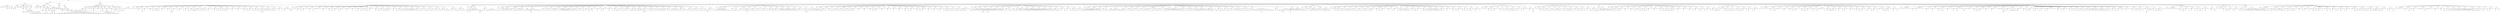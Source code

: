 digraph Tree {
	"t0" [label = "TEI"];
	"t1" [label = "teiHeader"];
	"t2" [label = "fileDesc"];
	"t3" [label = "titleStmt"];
	"t4" [label = "title"];
	"t5" [label = "title"];
	"t6" [label = "author"];
	"t7" [label = "principal"];
	"t8" [label = "name"];
	"t9" [label = "editor"];
	"t10" [label = "name"];
	"t11" [label = "respStmt"];
	"t12" [label = "resp"];
	"t13" [label = "name"];
	"t14" [label = "editionStmt"];
	"t15" [label = "edition"];
	"t16" [label = "date"];
	"t17" [label = "publicationStmt"];
	"t18" [label = "publisher"];
	"t19" [label = "pubPlace"];
	"t20" [label = "address"];
	"t21" [label = "addrLine"];
	"t22" [label = "availability"];
	"t23" [label = "licence"];
	"t24" [label = "notesStmt"];
	"t25" [label = "note"];
	"t26" [label = "sourceDesc"];
	"t27" [label = "biblStruct"];
	"t28" [label = "monogr"];
	"t29" [label = "author"];
	"t30" [label = "title"];
	"t31" [label = "imprint"];
	"t32" [label = "pubPlace"];
	"t33" [label = "pubPlace"];
	"t34" [label = "publisher"];
	"t35" [label = "date"];
	"t36" [label = "note"];
	"t37" [label = "note"];
	"t38" [label = "encodingDesc"];
	"t39" [label = "projectDesc"];
	"t40" [label = "p"];
	"t41" [label = "editorialDecl"];
	"t42" [label = "correction"];
	"t43" [label = "p"];
	"t44" [label = "normalization"];
	"t45" [label = "p"];
	"t46" [label = "punctuation"];
	"t47" [label = "p"];
	"t48" [label = "hyphenation"];
	"t49" [label = "p"];
	"t50" [label = "fsdDecl"];
	"t51" [label = "fsDecl"];
	"t52" [label = "fDecl"];
	"t53" [label = "vRange"];
	"t54" [label = "string"];
	"t55" [label = "fDecl"];
	"t56" [label = "vRange"];
	"t57" [label = "vAlt"];
	"t58" [label = "symbol"];
	"t59" [label = "symbol"];
	"t60" [label = "symbol"];
	"t61" [label = "symbol"];
	"t62" [label = "symbol"];
	"t63" [label = "fDecl"];
	"t64" [label = "vRange"];
	"t65" [label = "vAlt"];
	"t66" [label = "symbol"];
	"t67" [label = "symbol"];
	"t68" [label = "symbol"];
	"t69" [label = "fDecl"];
	"t70" [label = "vRange"];
	"t71" [label = "string"];
	"t72" [label = "fDecl"];
	"t73" [label = "vRange"];
	"t74" [label = "vAlt"];
	"t75" [label = "symbol"];
	"t76" [label = "symbol"];
	"t77" [label = "symbol"];
	"t78" [label = "fDecl"];
	"t79" [label = "vRange"];
	"t80" [label = "vColl"];
	"t81" [label = "symbol"];
	"t82" [label = "symbol"];
	"t83" [label = "symbol"];
	"t84" [label = "symbol"];
	"t85" [label = "symbol"];
	"t86" [label = "symbol"];
	"t87" [label = "symbol"];
	"t88" [label = "symbol"];
	"t89" [label = "symbol"];
	"t90" [label = "symbol"];
	"t91" [label = "symbol"];
	"t92" [label = "symbol"];
	"t93" [label = "symbol"];
	"t94" [label = "symbol"];
	"t95" [label = "symbol"];
	"t96" [label = "symbol"];
	"t97" [label = "symbol"];
	"t98" [label = "symbol"];
	"t99" [label = "symbol"];
	"t100" [label = "fDecl"];
	"t101" [label = "vRange"];
	"t102" [label = "vColl"];
	"t103" [label = "symbol"];
	"t104" [label = "symbol"];
	"t105" [label = "symbol"];
	"t106" [label = "symbol"];
	"t107" [label = "symbol"];
	"t108" [label = "symbol"];
	"t109" [label = "symbol"];
	"t110" [label = "fDecl"];
	"t111" [label = "vRange"];
	"t112" [label = "string"];
	"t113" [label = "fDecl"];
	"t114" [label = "vRange"];
	"t115" [label = "binary"];
	"t116" [label = "profileDesc"];
	"t117" [label = "creation"];
	"t118" [label = "date"];
	"t119" [label = "rs"];
	"t120" [label = "textClass"];
	"t121" [label = "keywords"];
	"t122" [label = "term"];
	"t123" [label = "term"];
	"t124" [label = "term"];
	"t125" [label = "text"];
	"t126" [label = "front"];
	"t127" [label = "pb"];
	"t128" [label = "titlePage"];
	"t129" [label = "docTitle"];
	"t130" [label = "titlePart"];
	"t131" [label = "lb"];
	"t132" [label = "lb"];
	"t133" [label = "lb"];
	"t134" [label = "pc"];
	"t135" [label = "titlePart"];
	"t136" [label = "pc"];
	"t137" [label = "pb"];
	"t138" [label = "castList"];
	"t139" [label = "head"];
	"t140" [label = "castItem"];
	"t141" [label = "role"];
	"t142" [label = "castItem"];
	"t143" [label = "role"];
	"t144" [label = "castItem"];
	"t145" [label = "role"];
	"t146" [label = "roleDesc"];
	"t147" [label = "name"];
	"t148" [label = "castItem"];
	"t149" [label = "role"];
	"t150" [label = "roleDesc"];
	"t151" [label = "castItem"];
	"t152" [label = "role"];
	"t153" [label = "roleDesc"];
	"t154" [label = "name"];
	"t155" [label = "castItem"];
	"t156" [label = "role"];
	"t157" [label = "roleDesc"];
	"t158" [label = "name"];
	"t159" [label = "castItem"];
	"t160" [label = "role"];
	"t161" [label = "roleDesc"];
	"t162" [label = "fs"];
	"t163" [label = "f"];
	"t164" [label = "castItem"];
	"t165" [label = "role"];
	"t166" [label = "roleDesc"];
	"t167" [label = "fs"];
	"t168" [label = "f"];
	"t169" [label = "name"];
	"t170" [label = "castItem"];
	"t171" [label = "role"];
	"t172" [label = "fs"];
	"t173" [label = "f"];
	"t174" [label = "castItem"];
	"t175" [label = "role"];
	"t176" [label = "fs"];
	"t177" [label = "f"];
	"t178" [label = "set"];
	"t179" [label = "p"];
	"t180" [label = "hi"];
	"t181" [label = "name"];
	"t182" [label = "name"];
	"t183" [label = "pb"];
	"t184" [label = "body"];
	"t185" [label = "div"];
	"t186" [label = "head"];
	"t187" [label = "lb"];
	"t188" [label = "lb"];
	"t189" [label = "lb"];
	"t190" [label = "pc"];
	"t191" [label = "lb"];
	"t192" [label = "pc"];
	"t193" [label = "div"];
	"t194" [label = "head"];
	"t195" [label = "pc"];
	"t196" [label = "lb"];
	"t197" [label = "stage"];
	"t198" [label = "pc"];
	"t199" [label = "pc"];
	"t200" [label = "lb"];
	"t201" [label = "sp"];
	"t202" [label = "speaker"];
	"t203" [label = "pc"];
	"t204" [label = "lb"];
	"t205" [label = "p"];
	"t206" [label = "name"];
	"t207" [label = "c"];
	"t208" [label = "sp"];
	"t209" [label = "speaker"];
	"t210" [label = "pc"];
	"t211" [label = "lb"];
	"t212" [label = "p"];
	"t213" [label = "sp"];
	"t214" [label = "speaker"];
	"t215" [label = "pc"];
	"t216" [label = "lb"];
	"t217" [label = "p"];
	"t218" [label = "lb"];
	"t219" [label = "lb"];
	"t220" [label = "sp"];
	"t221" [label = "speaker"];
	"t222" [label = "sic"];
	"t223" [label = "corr"];
	"t224" [label = "pc"];
	"t225" [label = "lb"];
	"t226" [label = "p"];
	"t227" [label = "pb"];
	"t228" [label = "sp"];
	"t229" [label = "speaker"];
	"t230" [label = "pc"];
	"t231" [label = "lb"];
	"t232" [label = "p"];
	"t233" [label = "sp"];
	"t234" [label = "speaker"];
	"t235" [label = "pc"];
	"t236" [label = "lb"];
	"t237" [label = "p"];
	"t238" [label = "choice"];
	"t239" [label = "sic"];
	"t240" [label = "corr"];
	"t241" [label = "sp"];
	"t242" [label = "speaker"];
	"t243" [label = "pc"];
	"t244" [label = "lb"];
	"t245" [label = "p"];
	"t246" [label = "lb"];
	"t247" [label = "sp"];
	"t248" [label = "speaker"];
	"t249" [label = "pc"];
	"t250" [label = "lb"];
	"t251" [label = "p"];
	"t252" [label = "lb"];
	"t253" [label = "sp"];
	"t254" [label = "speaker"];
	"t255" [label = "pc"];
	"t256" [label = "lb"];
	"t257" [label = "p"];
	"t258" [label = "lb"];
	"t259" [label = "sp"];
	"t260" [label = "speaker"];
	"t261" [label = "pc"];
	"t262" [label = "lb"];
	"t263" [label = "p"];
	"t264" [label = "lb"];
	"t265" [label = "lb"];
	"t266" [label = "stage"];
	"t267" [label = "lb"];
	"t268" [label = "sp"];
	"t269" [label = "speaker"];
	"t270" [label = "pc"];
	"t271" [label = "lb"];
	"t272" [label = "p"];
	"t273" [label = "lb"];
	"t274" [label = "lb"];
	"t275" [label = "lb"];
	"t276" [label = "sp"];
	"t277" [label = "speaker"];
	"t278" [label = "pc"];
	"t279" [label = "lb"];
	"t280" [label = "p"];
	"t281" [label = "lb"];
	"t282" [label = "sp"];
	"t283" [label = "speaker"];
	"t284" [label = "pc"];
	"t285" [label = "lb"];
	"t286" [label = "p"];
	"t287" [label = "lb"];
	"t288" [label = "sp"];
	"t289" [label = "speaker"];
	"t290" [label = "pc"];
	"t291" [label = "lb"];
	"t292" [label = "p"];
	"t293" [label = "lb"];
	"t294" [label = "lb"];
	"t295" [label = "sp"];
	"t296" [label = "speaker"];
	"t297" [label = "pc"];
	"t298" [label = "lb"];
	"t299" [label = "p"];
	"t300" [label = "lb"];
	"t301" [label = "lb"];
	"t302" [label = "lb"];
	"t303" [label = "pb"];
	"t304" [label = "sp"];
	"t305" [label = "speaker"];
	"t306" [label = "pc"];
	"t307" [label = "lb"];
	"t308" [label = "p"];
	"t309" [label = "sp"];
	"t310" [label = "speaker"];
	"t311" [label = "pc"];
	"t312" [label = "lb"];
	"t313" [label = "p"];
	"t314" [label = "sp"];
	"t315" [label = "speaker"];
	"t316" [label = "pc"];
	"t317" [label = "lb"];
	"t318" [label = "p"];
	"t319" [label = "sp"];
	"t320" [label = "speaker"];
	"t321" [label = "pc"];
	"t322" [label = "lb"];
	"t323" [label = "p"];
	"t324" [label = "lb"];
	"t325" [label = "lb"];
	"t326" [label = "sp"];
	"t327" [label = "speaker"];
	"t328" [label = "pc"];
	"t329" [label = "lb"];
	"t330" [label = "p"];
	"t331" [label = "lb"];
	"t332" [label = "lb"];
	"t333" [label = "sp"];
	"t334" [label = "speaker"];
	"t335" [label = "pc"];
	"t336" [label = "lb"];
	"t337" [label = "p"];
	"t338" [label = "lb"];
	"t339" [label = "lb"];
	"t340" [label = "sp"];
	"t341" [label = "speaker"];
	"t342" [label = "pc"];
	"t343" [label = "lb"];
	"t344" [label = "p"];
	"t345" [label = "choice"];
	"t346" [label = "sic"];
	"t347" [label = "corr"];
	"t348" [label = "lb"];
	"t349" [label = "lb"];
	"t350" [label = "lb"];
	"t351" [label = "lb"];
	"t352" [label = "sp"];
	"t353" [label = "speaker"];
	"t354" [label = "pc"];
	"t355" [label = "lb"];
	"t356" [label = "p"];
	"t357" [label = "lb"];
	"t358" [label = "lb"];
	"t359" [label = "sp"];
	"t360" [label = "speaker"];
	"t361" [label = "pc"];
	"t362" [label = "lb"];
	"t363" [label = "p"];
	"t364" [label = "sp"];
	"t365" [label = "speaker"];
	"t366" [label = "pc"];
	"t367" [label = "lb"];
	"t368" [label = "p"];
	"t369" [label = "lb"];
	"t370" [label = "sp"];
	"t371" [label = "speaker"];
	"t372" [label = "pc"];
	"t373" [label = "stage"];
	"t374" [label = "lb"];
	"t375" [label = "p"];
	"t376" [label = "lb"];
	"t377" [label = "name"];
	"t378" [label = "pb"];
	"t379" [label = "div"];
	"t380" [label = "head"];
	"t381" [label = "pc"];
	"t382" [label = "lb"];
	"t383" [label = "stage"];
	"t384" [label = "pc"];
	"t385" [label = "pc"];
	"t386" [label = "lb"];
	"t387" [label = "sp"];
	"t388" [label = "speaker"];
	"t389" [label = "pc"];
	"t390" [label = "lb"];
	"t391" [label = "p"];
	"t392" [label = "c"];
	"t393" [label = "lb"];
	"t394" [label = "sp"];
	"t395" [label = "speaker"];
	"t396" [label = "pc"];
	"t397" [label = "lb"];
	"t398" [label = "p"];
	"t399" [label = "sp"];
	"t400" [label = "speaker"];
	"t401" [label = "pc"];
	"t402" [label = "lb"];
	"t403" [label = "p"];
	"t404" [label = "lb"];
	"t405" [label = "sp"];
	"t406" [label = "speaker"];
	"t407" [label = "stage"];
	"t408" [label = "lb"];
	"t409" [label = "p"];
	"t410" [label = "sp"];
	"t411" [label = "speaker"];
	"t412" [label = "pc"];
	"t413" [label = "lb"];
	"t414" [label = "p"];
	"t415" [label = "sp"];
	"t416" [label = "speaker"];
	"t417" [label = "pc"];
	"t418" [label = "lb"];
	"t419" [label = "p"];
	"t420" [label = "lb"];
	"t421" [label = "lb"];
	"t422" [label = "sp"];
	"t423" [label = "speaker"];
	"t424" [label = "pc"];
	"t425" [label = "lb"];
	"t426" [label = "p"];
	"t427" [label = "lb"];
	"t428" [label = "sp"];
	"t429" [label = "speaker"];
	"t430" [label = "pc"];
	"t431" [label = "lb"];
	"t432" [label = "p"];
	"t433" [label = "sp"];
	"t434" [label = "speaker"];
	"t435" [label = "pc"];
	"t436" [label = "lb"];
	"t437" [label = "p"];
	"t438" [label = "sp"];
	"t439" [label = "speaker"];
	"t440" [label = "pc"];
	"t441" [label = "lb"];
	"t442" [label = "p"];
	"t443" [label = "lb"];
	"t444" [label = "sp"];
	"t445" [label = "speaker"];
	"t446" [label = "pc"];
	"t447" [label = "lb"];
	"t448" [label = "p"];
	"t449" [label = "lb"];
	"t450" [label = "lb"];
	"t451" [label = "pb"];
	"t452" [label = "sp"];
	"t453" [label = "speaker"];
	"t454" [label = "pc"];
	"t455" [label = "lb"];
	"t456" [label = "p"];
	"t457" [label = "name"];
	"t458" [label = "lb"];
	"t459" [label = "sp"];
	"t460" [label = "speaker"];
	"t461" [label = "pc"];
	"t462" [label = "lb"];
	"t463" [label = "p"];
	"t464" [label = "sp"];
	"t465" [label = "speaker"];
	"t466" [label = "pc"];
	"t467" [label = "lb"];
	"t468" [label = "p"];
	"t469" [label = "lb"];
	"t470" [label = "lb"];
	"t471" [label = "sp"];
	"t472" [label = "speaker"];
	"t473" [label = "pc"];
	"t474" [label = "lb"];
	"t475" [label = "p"];
	"t476" [label = "lb"];
	"t477" [label = "lb"];
	"t478" [label = "lb"];
	"t479" [label = "lb"];
	"t480" [label = "sp"];
	"t481" [label = "speaker"];
	"t482" [label = "pc"];
	"t483" [label = "lb"];
	"t484" [label = "p"];
	"t485" [label = "sp"];
	"t486" [label = "speaker"];
	"t487" [label = "pc"];
	"t488" [label = "lb"];
	"t489" [label = "p"];
	"t490" [label = "lb"];
	"t491" [label = "sp"];
	"t492" [label = "speaker"];
	"t493" [label = "pc"];
	"t494" [label = "lb"];
	"t495" [label = "p"];
	"t496" [label = "lb"];
	"t497" [label = "sp"];
	"t498" [label = "speaker"];
	"t499" [label = "pc"];
	"t500" [label = "lb"];
	"t501" [label = "p"];
	"t502" [label = "lb"];
	"t503" [label = "sp"];
	"t504" [label = "speaker"];
	"t505" [label = "pc"];
	"t506" [label = "lb"];
	"t507" [label = "p"];
	"t508" [label = "lb"];
	"t509" [label = "lb"];
	"t510" [label = "lb"];
	"t511" [label = "lb"];
	"t512" [label = "lb"];
	"t513" [label = "lb"];
	"t514" [label = "lb"];
	"t515" [label = "lb"];
	"t516" [label = "sp"];
	"t517" [label = "speaker"];
	"t518" [label = "pc"];
	"t519" [label = "lb"];
	"t520" [label = "p"];
	"t521" [label = "pb"];
	"t522" [label = "sp"];
	"t523" [label = "speaker"];
	"t524" [label = "pc"];
	"t525" [label = "lb"];
	"t526" [label = "p"];
	"t527" [label = "lb"];
	"t528" [label = "lb"];
	"t529" [label = "name"];
	"t530" [label = "sp"];
	"t531" [label = "speaker"];
	"t532" [label = "pc"];
	"t533" [label = "lb"];
	"t534" [label = "p"];
	"t535" [label = "lb"];
	"t536" [label = "lb"];
	"t537" [label = "lb"];
	"t538" [label = "lb"];
	"t539" [label = "sp"];
	"t540" [label = "speaker"];
	"t541" [label = "pc"];
	"t542" [label = "lb"];
	"t543" [label = "p"];
	"t544" [label = "lb"];
	"t545" [label = "lb"];
	"t546" [label = "sp"];
	"t547" [label = "speaker"];
	"t548" [label = "pc"];
	"t549" [label = "lb"];
	"t550" [label = "p"];
	"t551" [label = "lb"];
	"t552" [label = "lb"];
	"t553" [label = "lb"];
	"t554" [label = "lb"];
	"t555" [label = "lb"];
	"t556" [label = "sp"];
	"t557" [label = "speaker"];
	"t558" [label = "pc"];
	"t559" [label = "lb"];
	"t560" [label = "p"];
	"t561" [label = "lb"];
	"t562" [label = "lb"];
	"t563" [label = "lb"];
	"t564" [label = "lb"];
	"t565" [label = "sp"];
	"t566" [label = "speaker"];
	"t567" [label = "pc"];
	"t568" [label = "lb"];
	"t569" [label = "p"];
	"t570" [label = "name"];
	"t571" [label = "lb"];
	"t572" [label = "pb"];
	"t573" [label = "div"];
	"t574" [label = "head"];
	"t575" [label = "pc"];
	"t576" [label = "lb"];
	"t577" [label = "stage"];
	"t578" [label = "pc"];
	"t579" [label = "pc"];
	"t580" [label = "lb"];
	"t581" [label = "sp"];
	"t582" [label = "speaker"];
	"t583" [label = "pc"];
	"t584" [label = "lb"];
	"t585" [label = "p"];
	"t586" [label = "name"];
	"t587" [label = "c"];
	"t588" [label = "name"];
	"t589" [label = "lb"];
	"t590" [label = "lb"];
	"t591" [label = "lb"];
	"t592" [label = "lb"];
	"t593" [label = "lb"];
	"t594" [label = "lb"];
	"t595" [label = "choice"];
	"t596" [label = "sic"];
	"t597" [label = "corr"];
	"t598" [label = "name"];
	"t599" [label = "sp"];
	"t600" [label = "speaker"];
	"t601" [label = "pc"];
	"t602" [label = "lb"];
	"t603" [label = "p"];
	"t604" [label = "lb"];
	"t605" [label = "stage"];
	"t606" [label = "lb"];
	"t607" [label = "name"];
	"t608" [label = "lb"];
	"t609" [label = "lb"];
	"t610" [label = "lb"];
	"t611" [label = "lb"];
	"t612" [label = "div"];
	"t613" [label = "head"];
	"t614" [label = "pc"];
	"t615" [label = "lb"];
	"t616" [label = "stage"];
	"t617" [label = "pc"];
	"t618" [label = "pc"];
	"t619" [label = "lb"];
	"t620" [label = "sp"];
	"t621" [label = "speaker"];
	"t622" [label = "stage"];
	"t623" [label = "name"];
	"t624" [label = "lb"];
	"t625" [label = "p"];
	"t626" [label = "c"];
	"t627" [label = "name"];
	"t628" [label = "lb"];
	"t629" [label = "lb"];
	"t630" [label = "lb"];
	"t631" [label = "lb"];
	"t632" [label = "lb"];
	"t633" [label = "pb"];
	"t634" [label = "sp"];
	"t635" [label = "speaker"];
	"t636" [label = "stage"];
	"t637" [label = "lb"];
	"t638" [label = "p"];
	"t639" [label = "sp"];
	"t640" [label = "speaker"];
	"t641" [label = "pc"];
	"t642" [label = "lb"];
	"t643" [label = "p"];
	"t644" [label = "name"];
	"t645" [label = "lb"];
	"t646" [label = "lb"];
	"t647" [label = "lb"];
	"t648" [label = "sp"];
	"t649" [label = "speaker"];
	"t650" [label = "pc"];
	"t651" [label = "lb"];
	"t652" [label = "p"];
	"t653" [label = "lb"];
	"t654" [label = "lb"];
	"t655" [label = "lb"];
	"t656" [label = "lb"];
	"t657" [label = "stage"];
	"t658" [label = "name"];
	"t659" [label = "lb"];
	"t660" [label = "lb"];
	"t661" [label = "lb"];
	"t662" [label = "name"];
	"t663" [label = "lb"];
	"t664" [label = "lb"];
	"t665" [label = "sp"];
	"t666" [label = "speaker"];
	"t667" [label = "pc"];
	"t668" [label = "lb"];
	"t669" [label = "p"];
	"t670" [label = "lb"];
	"t671" [label = "lb"];
	"t672" [label = "lb"];
	"t673" [label = "sp"];
	"t674" [label = "speaker"];
	"t675" [label = "pc"];
	"t676" [label = "lb"];
	"t677" [label = "p"];
	"t678" [label = "lb"];
	"t679" [label = "lb"];
	"t680" [label = "lb"];
	"t681" [label = "lb"];
	"t682" [label = "lb"];
	"t683" [label = "sp"];
	"t684" [label = "speaker"];
	"t685" [label = "stage"];
	"t686" [label = "lb"];
	"t687" [label = "p"];
	"t688" [label = "lb"];
	"t689" [label = "lb"];
	"t690" [label = "stage"];
	"t691" [label = "name"];
	"t692" [label = "lb"];
	"t693" [label = "lb"];
	"t694" [label = "lb"];
	"t695" [label = "pb"];
	"t696" [label = "sp"];
	"t697" [label = "speaker"];
	"t698" [label = "pc"];
	"t699" [label = "lb"];
	"t700" [label = "p"];
	"t701" [label = "lb"];
	"t702" [label = "sp"];
	"t703" [label = "speaker"];
	"t704" [label = "pc"];
	"t705" [label = "lb"];
	"t706" [label = "p"];
	"t707" [label = "sp"];
	"t708" [label = "speaker"];
	"t709" [label = "pc"];
	"t710" [label = "lb"];
	"t711" [label = "p"];
	"t712" [label = "lb"];
	"t713" [label = "sp"];
	"t714" [label = "speaker"];
	"t715" [label = "pc"];
	"t716" [label = "lb"];
	"t717" [label = "p"];
	"t718" [label = "lb"];
	"t719" [label = "lb"];
	"t720" [label = "sp"];
	"t721" [label = "speaker"];
	"t722" [label = "pc"];
	"t723" [label = "lb"];
	"t724" [label = "p"];
	"t725" [label = "lb"];
	"t726" [label = "lb"];
	"t727" [label = "lb"];
	"t728" [label = "sp"];
	"t729" [label = "speaker"];
	"t730" [label = "pc"];
	"t731" [label = "lb"];
	"t732" [label = "p"];
	"t733" [label = "sp"];
	"t734" [label = "speaker"];
	"t735" [label = "pc"];
	"t736" [label = "lb"];
	"t737" [label = "p"];
	"t738" [label = "lb"];
	"t739" [label = "sp"];
	"t740" [label = "speaker"];
	"t741" [label = "pc"];
	"t742" [label = "lb"];
	"t743" [label = "p"];
	"t744" [label = "sp"];
	"t745" [label = "speaker"];
	"t746" [label = "pc"];
	"t747" [label = "lb"];
	"t748" [label = "p"];
	"t749" [label = "lb"];
	"t750" [label = "sp"];
	"t751" [label = "speaker"];
	"t752" [label = "pc"];
	"t753" [label = "lb"];
	"t754" [label = "p"];
	"t755" [label = "name"];
	"t756" [label = "lb"];
	"t757" [label = "lb"];
	"t758" [label = "sp"];
	"t759" [label = "speaker"];
	"t760" [label = "pc"];
	"t761" [label = "lb"];
	"t762" [label = "p"];
	"t763" [label = "lb"];
	"t764" [label = "lb"];
	"t765" [label = "lb"];
	"t766" [label = "sp"];
	"t767" [label = "speaker"];
	"t768" [label = "pc"];
	"t769" [label = "lb"];
	"t770" [label = "p"];
	"t771" [label = "pb"];
	"t772" [label = "sp"];
	"t773" [label = "speaker"];
	"t774" [label = "pc"];
	"t775" [label = "lb"];
	"t776" [label = "p"];
	"t777" [label = "name"];
	"t778" [label = "lb"];
	"t779" [label = "sp"];
	"t780" [label = "speaker"];
	"t781" [label = "pc"];
	"t782" [label = "lb"];
	"t783" [label = "p"];
	"t784" [label = "lb"];
	"t785" [label = "name"];
	"t786" [label = "lb"];
	"t787" [label = "lb"];
	"t788" [label = "choice"];
	"t789" [label = "sic"];
	"t790" [label = "corr"];
	"t791" [label = "sp"];
	"t792" [label = "speaker"];
	"t793" [label = "pc"];
	"t794" [label = "lb"];
	"t795" [label = "p"];
	"t796" [label = "sp"];
	"t797" [label = "speaker"];
	"t798" [label = "pc"];
	"t799" [label = "lb"];
	"t800" [label = "p"];
	"t801" [label = "lb"];
	"t802" [label = "lb"];
	"t803" [label = "lb"];
	"t804" [label = "sp"];
	"t805" [label = "speaker"];
	"t806" [label = "pc"];
	"t807" [label = "lb"];
	"t808" [label = "p"];
	"t809" [label = "lb"];
	"t810" [label = "sp"];
	"t811" [label = "speaker"];
	"t812" [label = "pc"];
	"t813" [label = "lb"];
	"t814" [label = "p"];
	"t815" [label = "lb"];
	"t816" [label = "lb"];
	"t817" [label = "sic"];
	"t818" [label = "corr"];
	"t819" [label = "lb"];
	"t820" [label = "sp"];
	"t821" [label = "speaker"];
	"t822" [label = "pc"];
	"t823" [label = "lb"];
	"t824" [label = "p"];
	"t825" [label = "lb"];
	"t826" [label = "lb"];
	"t827" [label = "lb"];
	"t828" [label = "lb"];
	"t829" [label = "lb"];
	"t830" [label = "lb"];
	"t831" [label = "sp"];
	"t832" [label = "speaker"];
	"t833" [label = "pc"];
	"t834" [label = "lb"];
	"t835" [label = "p"];
	"t836" [label = "sp"];
	"t837" [label = "speaker"];
	"t838" [label = "pc"];
	"t839" [label = "lb"];
	"t840" [label = "p"];
	"t841" [label = "name"];
	"t842" [label = "lb"];
	"t843" [label = "lb"];
	"t844" [label = "lb"];
	"t845" [label = "pb"];
	"t846" [label = "sp"];
	"t847" [label = "speaker"];
	"t848" [label = "pc"];
	"t849" [label = "lb"];
	"t850" [label = "p"];
	"t851" [label = "lb"];
	"t852" [label = "lb"];
	"t853" [label = "lb"];
	"t854" [label = "lb"];
	"t855" [label = "sp"];
	"t856" [label = "speaker"];
	"t857" [label = "pc"];
	"t858" [label = "lb"];
	"t859" [label = "p"];
	"t860" [label = "lb"];
	"t861" [label = "sp"];
	"t862" [label = "speaker"];
	"t863" [label = "pc"];
	"t864" [label = "lb"];
	"t865" [label = "p"];
	"t866" [label = "lb"];
	"t867" [label = "lb"];
	"t868" [label = "lb"];
	"t869" [label = "name"];
	"t870" [label = "lb"];
	"t871" [label = "lb"];
	"t872" [label = "sp"];
	"t873" [label = "speaker"];
	"t874" [label = "pc"];
	"t875" [label = "lb"];
	"t876" [label = "p"];
	"t877" [label = "div"];
	"t878" [label = "head"];
	"t879" [label = "pc"];
	"t880" [label = "lb"];
	"t881" [label = "stage"];
	"t882" [label = "pc"];
	"t883" [label = "pc"];
	"t884" [label = "lb"];
	"t885" [label = "sp"];
	"t886" [label = "speaker"];
	"t887" [label = "pc"];
	"t888" [label = "lb"];
	"t889" [label = "p"];
	"t890" [label = "c"];
	"t891" [label = "lb"];
	"t892" [label = "lb"];
	"t893" [label = "lb"];
	"t894" [label = "lb"];
	"t895" [label = "lb"];
	"t896" [label = "name"];
	"t897" [label = "lb"];
	"t898" [label = "lb"];
	"t899" [label = "name"];
	"t900" [label = "sp"];
	"t901" [label = "speaker"];
	"t902" [label = "pc"];
	"t903" [label = "lb"];
	"t904" [label = "p"];
	"t905" [label = "lb"];
	"t906" [label = "name"];
	"t907" [label = "lb"];
	"t908" [label = "lb"];
	"t909" [label = "pb"];
	"t910" [label = "sp"];
	"t911" [label = "speaker"];
	"t912" [label = "pc"];
	"t913" [label = "lb"];
	"t914" [label = "p"];
	"t915" [label = "lb"];
	"t916" [label = "lb"];
	"t917" [label = "lb"];
	"t918" [label = "name"];
	"t919" [label = "lb"];
	"t920" [label = "lb"];
	"t921" [label = "sp"];
	"t922" [label = "speaker"];
	"t923" [label = "pc"];
	"t924" [label = "lb"];
	"t925" [label = "p"];
	"t926" [label = "name"];
	"t927" [label = "sp"];
	"t928" [label = "speaker"];
	"t929" [label = "pc"];
	"t930" [label = "lb"];
	"t931" [label = "p"];
	"t932" [label = "lb"];
	"t933" [label = "lb"];
	"t934" [label = "sp"];
	"t935" [label = "speaker"];
	"t936" [label = "pc"];
	"t937" [label = "lb"];
	"t938" [label = "p"];
	"t939" [label = "sp"];
	"t940" [label = "speaker"];
	"t941" [label = "sic"];
	"t942" [label = "corr"];
	"t943" [label = "pc"];
	"t944" [label = "lb"];
	"t945" [label = "p"];
	"t946" [label = "lb"];
	"t947" [label = "sp"];
	"t948" [label = "speaker"];
	"t949" [label = "pc"];
	"t950" [label = "lb"];
	"t951" [label = "p"];
	"t952" [label = "lb"];
	"t953" [label = "lb"];
	"t954" [label = "lb"];
	"t955" [label = "lb"];
	"t956" [label = "lb"];
	"t957" [label = "sp"];
	"t958" [label = "speaker"];
	"t959" [label = "pc"];
	"t960" [label = "lb"];
	"t961" [label = "p"];
	"t962" [label = "lb"];
	"t963" [label = "lb"];
	"t964" [label = "lb"];
	"t965" [label = "lb"];
	"t966" [label = "lb"];
	"t967" [label = "lb"];
	"t968" [label = "sp"];
	"t969" [label = "speaker"];
	"t970" [label = "pc"];
	"t971" [label = "lb"];
	"t972" [label = "p"];
	"t973" [label = "lb"];
	"t974" [label = "lb"];
	"t975" [label = "lb"];
	"t976" [label = "pb"];
	"t977" [label = "sp"];
	"t978" [label = "speaker"];
	"t979" [label = "pc"];
	"t980" [label = "lb"];
	"t981" [label = "p"];
	"t982" [label = "sp"];
	"t983" [label = "speaker"];
	"t984" [label = "pc"];
	"t985" [label = "lb"];
	"t986" [label = "p"];
	"t987" [label = "sp"];
	"t988" [label = "speaker"];
	"t989" [label = "pc"];
	"t990" [label = "lb"];
	"t991" [label = "p"];
	"t992" [label = "lb"];
	"t993" [label = "sp"];
	"t994" [label = "speaker"];
	"t995" [label = "pc"];
	"t996" [label = "lb"];
	"t997" [label = "p"];
	"t998" [label = "choice"];
	"t999" [label = "sic"];
	"t1000" [label = "corr"];
	"t1001" [label = "sp"];
	"t1002" [label = "speaker"];
	"t1003" [label = "pc"];
	"t1004" [label = "lb"];
	"t1005" [label = "p"];
	"t1006" [label = "lb"];
	"t1007" [label = "lb"];
	"t1008" [label = "lb"];
	"t1009" [label = "lb"];
	"t1010" [label = "lb"];
	"t1011" [label = "lb"];
	"t1012" [label = "lb"];
	"t1013" [label = "name"];
	"t1014" [label = "lb"];
	"t1015" [label = "div"];
	"t1016" [label = "head"];
	"t1017" [label = "pc"];
	"t1018" [label = "lb"];
	"t1019" [label = "stage"];
	"t1020" [label = "pc"];
	"t1021" [label = "pc"];
	"t1022" [label = "pc"];
	"t1023" [label = "lb"];
	"t1024" [label = "sp"];
	"t1025" [label = "speaker"];
	"t1026" [label = "pc"];
	"t1027" [label = "lb"];
	"t1028" [label = "p"];
	"t1029" [label = "c"];
	"t1030" [label = "sp"];
	"t1031" [label = "speaker"];
	"t1032" [label = "pc"];
	"t1033" [label = "lb"];
	"t1034" [label = "p"];
	"t1035" [label = "name"];
	"t1036" [label = "sp"];
	"t1037" [label = "speaker"];
	"t1038" [label = "pc"];
	"t1039" [label = "lb"];
	"t1040" [label = "p"];
	"t1041" [label = "lb"];
	"t1042" [label = "lb"];
	"t1043" [label = "lb"];
	"t1044" [label = "lb"];
	"t1045" [label = "pb"];
	"t1046" [label = "sp"];
	"t1047" [label = "speaker"];
	"t1048" [label = "pc"];
	"t1049" [label = "lb"];
	"t1050" [label = "p"];
	"t1051" [label = "name"];
	"t1052" [label = "lb"];
	"t1053" [label = "sp"];
	"t1054" [label = "speaker"];
	"t1055" [label = "pc"];
	"t1056" [label = "lb"];
	"t1057" [label = "p"];
	"t1058" [label = "lb"];
	"t1059" [label = "lb"];
	"t1060" [label = "name"];
	"t1061" [label = "sp"];
	"t1062" [label = "speaker"];
	"t1063" [label = "pc"];
	"t1064" [label = "lb"];
	"t1065" [label = "p"];
	"t1066" [label = "sp"];
	"t1067" [label = "speaker"];
	"t1068" [label = "pc"];
	"t1069" [label = "lb"];
	"t1070" [label = "p"];
	"t1071" [label = "sp"];
	"t1072" [label = "speaker"];
	"t1073" [label = "pc"];
	"t1074" [label = "lb"];
	"t1075" [label = "p"];
	"t1076" [label = "sp"];
	"t1077" [label = "speaker"];
	"t1078" [label = "pc"];
	"t1079" [label = "lb"];
	"t1080" [label = "p"];
	"t1081" [label = "lb"];
	"t1082" [label = "lb"];
	"t1083" [label = "sp"];
	"t1084" [label = "speaker"];
	"t1085" [label = "pc"];
	"t1086" [label = "lb"];
	"t1087" [label = "p"];
	"t1088" [label = "sp"];
	"t1089" [label = "speaker"];
	"t1090" [label = "pc"];
	"t1091" [label = "lb"];
	"t1092" [label = "p"];
	"t1093" [label = "sp"];
	"t1094" [label = "speaker"];
	"t1095" [label = "pc"];
	"t1096" [label = "lb"];
	"t1097" [label = "p"];
	"t1098" [label = "sp"];
	"t1099" [label = "speaker"];
	"t1100" [label = "pc"];
	"t1101" [label = "lb"];
	"t1102" [label = "p"];
	"t1103" [label = "sp"];
	"t1104" [label = "speaker"];
	"t1105" [label = "pc"];
	"t1106" [label = "lb"];
	"t1107" [label = "p"];
	"t1108" [label = "sp"];
	"t1109" [label = "speaker"];
	"t1110" [label = "pc"];
	"t1111" [label = "lb"];
	"t1112" [label = "p"];
	"t1113" [label = "name"];
	"t1114" [label = "sp"];
	"t1115" [label = "speaker"];
	"t1116" [label = "pc"];
	"t1117" [label = "lb"];
	"t1118" [label = "p"];
	"t1119" [label = "sp"];
	"t1120" [label = "speaker"];
	"t1121" [label = "pc"];
	"t1122" [label = "lb"];
	"t1123" [label = "p"];
	"t1124" [label = "lb"];
	"t1125" [label = "lb"];
	"t1126" [label = "sp"];
	"t1127" [label = "speaker"];
	"t1128" [label = "pc"];
	"t1129" [label = "lb"];
	"t1130" [label = "p"];
	"t1131" [label = "pb"];
	"t1132" [label = "sp"];
	"t1133" [label = "speaker"];
	"t1134" [label = "pc"];
	"t1135" [label = "lb"];
	"t1136" [label = "p"];
	"t1137" [label = "lb"];
	"t1138" [label = "sp"];
	"t1139" [label = "speaker"];
	"t1140" [label = "pc"];
	"t1141" [label = "lb"];
	"t1142" [label = "p"];
	"t1143" [label = "lb"];
	"t1144" [label = "sp"];
	"t1145" [label = "speaker"];
	"t1146" [label = "pc"];
	"t1147" [label = "lb"];
	"t1148" [label = "p"];
	"t1149" [label = "lb"];
	"t1150" [label = "sp"];
	"t1151" [label = "speaker"];
	"t1152" [label = "pc"];
	"t1153" [label = "lb"];
	"t1154" [label = "p"];
	"t1155" [label = "name"];
	"t1156" [label = "lb"];
	"t1157" [label = "lb"];
	"t1158" [label = "sp"];
	"t1159" [label = "speaker"];
	"t1160" [label = "pc"];
	"t1161" [label = "lb"];
	"t1162" [label = "p"];
	"t1163" [label = "lb"];
	"t1164" [label = "lb"];
	"t1165" [label = "name"];
	"t1166" [label = "sp"];
	"t1167" [label = "speaker"];
	"t1168" [label = "pc"];
	"t1169" [label = "lb"];
	"t1170" [label = "p"];
	"t1171" [label = "name"];
	"t1172" [label = "lb"];
	"t1173" [label = "name"];
	"t1174" [label = "lb"];
	"t1175" [label = "sp"];
	"t1176" [label = "speaker"];
	"t1177" [label = "stage"];
	"t1178" [label = "lb"];
	"t1179" [label = "p"];
	"t1180" [label = "div"];
	"t1181" [label = "head"];
	"t1182" [label = "pc"];
	"t1183" [label = "lb"];
	"t1184" [label = "stage"];
	"t1185" [label = "pc"];
	"t1186" [label = "pc"];
	"t1187" [label = "lb"];
	"t1188" [label = "sp"];
	"t1189" [label = "speaker"];
	"t1190" [label = "pc"];
	"t1191" [label = "lb"];
	"t1192" [label = "p"];
	"t1193" [label = "c"];
	"t1194" [label = "sp"];
	"t1195" [label = "speaker"];
	"t1196" [label = "pc"];
	"t1197" [label = "lb"];
	"t1198" [label = "p"];
	"t1199" [label = "lb"];
	"t1200" [label = "sp"];
	"t1201" [label = "speaker"];
	"t1202" [label = "pc"];
	"t1203" [label = "lb"];
	"t1204" [label = "p"];
	"t1205" [label = "pb"];
	"t1206" [label = "lb"];
	"t1207" [label = "sp"];
	"t1208" [label = "speaker"];
	"t1209" [label = "pc"];
	"t1210" [label = "lb"];
	"t1211" [label = "p"];
	"t1212" [label = "choice"];
	"t1213" [label = "sic"];
	"t1214" [label = "corr"];
	"t1215" [label = "name"];
	"t1216" [label = "choice"];
	"t1217" [label = "sic"];
	"t1218" [label = "corr"];
	"t1219" [label = "lb"];
	"t1220" [label = "lb"];
	"t1221" [label = "sp"];
	"t1222" [label = "speaker"];
	"t1223" [label = "pc"];
	"t1224" [label = "lb"];
	"t1225" [label = "p"];
	"t1226" [label = "lb"];
	"t1227" [label = "lb"];
	"t1228" [label = "lb"];
	"t1229" [label = "lb"];
	"t1230" [label = "name"];
	"t1231" [label = "lb"];
	"t1232" [label = "lb"];
	"t1233" [label = "sp"];
	"t1234" [label = "speaker"];
	"t1235" [label = "pc"];
	"t1236" [label = "lb"];
	"t1237" [label = "p"];
	"t1238" [label = "lb"];
	"t1239" [label = "lb"];
	"t1240" [label = "sp"];
	"t1241" [label = "speaker"];
	"t1242" [label = "pc"];
	"t1243" [label = "lb"];
	"t1244" [label = "p"];
	"t1245" [label = "lb"];
	"t1246" [label = "lb"];
	"t1247" [label = "lb"];
	"t1248" [label = "lb"];
	"t1249" [label = "lb"];
	"t1250" [label = "lb"];
	"t1251" [label = "lb"];
	"t1252" [label = "lb"];
	"t1253" [label = "sp"];
	"t1254" [label = "speaker"];
	"t1255" [label = "pc"];
	"t1256" [label = "lb"];
	"t1257" [label = "p"];
	"t1258" [label = "name"];
	"t1259" [label = "lb"];
	"t1260" [label = "lb"];
	"t1261" [label = "lb"];
	"t1262" [label = "lb"];
	"t1263" [label = "sp"];
	"t1264" [label = "speaker"];
	"t1265" [label = "pc"];
	"t1266" [label = "lb"];
	"t1267" [label = "p"];
	"t1268" [label = "lb"];
	"t1269" [label = "lb"];
	"t1270" [label = "pb"];
	"t1271" [label = "lb"];
	"t1272" [label = "lb"];
	"t1273" [label = "name"];
	"t1274" [label = "sp"];
	"t1275" [label = "speaker"];
	"t1276" [label = "pc"];
	"t1277" [label = "lb"];
	"t1278" [label = "p"];
	"t1279" [label = "sp"];
	"t1280" [label = "speaker"];
	"t1281" [label = "pc"];
	"t1282" [label = "lb"];
	"t1283" [label = "p"];
	"t1284" [label = "name"];
	"t1285" [label = "sp"];
	"t1286" [label = "speaker"];
	"t1287" [label = "pc"];
	"t1288" [label = "lb"];
	"t1289" [label = "p"];
	"t1290" [label = "sp"];
	"t1291" [label = "speaker"];
	"t1292" [label = "pc"];
	"t1293" [label = "lb"];
	"t1294" [label = "p"];
	"t1295" [label = "name"];
	"t1296" [label = "sp"];
	"t1297" [label = "speaker"];
	"t1298" [label = "pc"];
	"t1299" [label = "lb"];
	"t1300" [label = "p"];
	"t1301" [label = "sp"];
	"t1302" [label = "speaker"];
	"t1303" [label = "pc"];
	"t1304" [label = "lb"];
	"t1305" [label = "p"];
	"t1306" [label = "name"];
	"t1307" [label = "sp"];
	"t1308" [label = "speaker"];
	"t1309" [label = "pc"];
	"t1310" [label = "lb"];
	"t1311" [label = "p"];
	"t1312" [label = "lb"];
	"t1313" [label = "sp"];
	"t1314" [label = "speaker"];
	"t1315" [label = "pc"];
	"t1316" [label = "lb"];
	"t1317" [label = "p"];
	"t1318" [label = "name"];
	"t1319" [label = "lb"];
	"t1320" [label = "sp"];
	"t1321" [label = "speaker"];
	"t1322" [label = "pc"];
	"t1323" [label = "lb"];
	"t1324" [label = "p"];
	"t1325" [label = "div"];
	"t1326" [label = "head"];
	"t1327" [label = "pc"];
	"t1328" [label = "lb"];
	"t1329" [label = "stage"];
	"t1330" [label = "pc"];
	"t1331" [label = "pc"];
	"t1332" [label = "pc"];
	"t1333" [label = "lb"];
	"t1334" [label = "sp"];
	"t1335" [label = "speaker"];
	"t1336" [label = "pc"];
	"t1337" [label = "lb"];
	"t1338" [label = "p"];
	"t1339" [label = "c"];
	"t1340" [label = "name"];
	"t1341" [label = "lb"];
	"t1342" [label = "lb"];
	"t1343" [label = "lb"];
	"t1344" [label = "sp"];
	"t1345" [label = "speaker"];
	"t1346" [label = "pc"];
	"t1347" [label = "lb"];
	"t1348" [label = "p"];
	"t1349" [label = "name"];
	"t1350" [label = "lb"];
	"t1351" [label = "lb"];
	"t1352" [label = "pb"];
	"t1353" [label = "lb"];
	"t1354" [label = "lb"];
	"t1355" [label = "lb"];
	"t1356" [label = "sp"];
	"t1357" [label = "speaker"];
	"t1358" [label = "pc"];
	"t1359" [label = "lb"];
	"t1360" [label = "p"];
	"t1361" [label = "lb"];
	"t1362" [label = "sp"];
	"t1363" [label = "speaker"];
	"t1364" [label = "pc"];
	"t1365" [label = "lb"];
	"t1366" [label = "p"];
	"t1367" [label = "lb"];
	"t1368" [label = "lb"];
	"t1369" [label = "lb"];
	"t1370" [label = "lb"];
	"t1371" [label = "lb"];
	"t1372" [label = "lb"];
	"t1373" [label = "lb"];
	"t1374" [label = "lb"];
	"t1375" [label = "lb"];
	"t1376" [label = "lb"];
	"t1377" [label = "lb"];
	"t1378" [label = "sp"];
	"t1379" [label = "speaker"];
	"t1380" [label = "pc"];
	"t1381" [label = "lb"];
	"t1382" [label = "p"];
	"t1383" [label = "sp"];
	"t1384" [label = "speaker"];
	"t1385" [label = "pc"];
	"t1386" [label = "lb"];
	"t1387" [label = "p"];
	"t1388" [label = "lb"];
	"t1389" [label = "lb"];
	"t1390" [label = "lb"];
	"t1391" [label = "sp"];
	"t1392" [label = "speaker"];
	"t1393" [label = "pc"];
	"t1394" [label = "lb"];
	"t1395" [label = "p"];
	"t1396" [label = "lb"];
	"t1397" [label = "lb"];
	"t1398" [label = "lb"];
	"t1399" [label = "sp"];
	"t1400" [label = "speaker"];
	"t1401" [label = "pc"];
	"t1402" [label = "lb"];
	"t1403" [label = "p"];
	"t1404" [label = "lb"];
	"t1405" [label = "lb"];
	"t1406" [label = "lb"];
	"t1407" [label = "lb"];
	"t1408" [label = "lb"];
	"t1409" [label = "pb"];
	"t1410" [label = "sp"];
	"t1411" [label = "speaker"];
	"t1412" [label = "pc"];
	"t1413" [label = "lb"];
	"t1414" [label = "p"];
	"t1415" [label = "lb"];
	"t1416" [label = "stage"];
	"t1417" [label = "lb"];
	"t1418" [label = "p"];
	"t1419" [label = "name"];
	"t1420" [label = "lb"];
	"t1421" [label = "lb"];
	"t1422" [label = "lb"];
	"t1423" [label = "lb"];
	"t1424" [label = "sp"];
	"t1425" [label = "speaker"];
	"t1426" [label = "pc"];
	"t1427" [label = "lb"];
	"t1428" [label = "p"];
	"t1429" [label = "sp"];
	"t1430" [label = "speaker"];
	"t1431" [label = "stage"];
	"t1432" [label = "lb"];
	"t1433" [label = "p"];
	"t1434" [label = "lb"];
	"t1435" [label = "lb"];
	"t1436" [label = "lb"];
	"t1437" [label = "lb"];
	"t1438" [label = "lb"];
	"t1439" [label = "lb"];
	"t1440" [label = "lb"];
	"t1441" [label = "lb"];
	"t1442" [label = "lb"];
	"t1443" [label = "lb"];
	"t1444" [label = "lb"];
	"t1445" [label = "lb"];
	"t1446" [label = "name"];
	"t1447" [label = "sp"];
	"t1448" [label = "speaker"];
	"t1449" [label = "pc"];
	"t1450" [label = "note"];
	"t1451" [label = "lb"];
	"t1452" [label = "p"];
	"t1453" [label = "sp"];
	"t1454" [label = "speaker"];
	"t1455" [label = "stage"];
	"t1456" [label = "lb"];
	"t1457" [label = "p"];
	"t1458" [label = "sp"];
	"t1459" [label = "speaker"];
	"t1460" [label = "pc"];
	"t1461" [label = "lb"];
	"t1462" [label = "p"];
	"t1463" [label = "lb"];
	"t1464" [label = "lb"];
	"t1465" [label = "sp"];
	"t1466" [label = "speaker"];
	"t1467" [label = "pc"];
	"t1468" [label = "lb"];
	"t1469" [label = "p"];
	"t1470" [label = "sp"];
	"t1471" [label = "speaker"];
	"t1472" [label = "pc"];
	"t1473" [label = "lb"];
	"t1474" [label = "p"];
	"t1475" [label = "lb"];
	"t1476" [label = "sic"];
	"t1477" [label = "corr"];
	"t1478" [label = "pb"];
	"t1479" [label = "lb"];
	"t1480" [label = "sic"];
	"t1481" [label = "corr"];
	"t1482" [label = "lb"];
	"t1483" [label = "lb"];
	"t1484" [label = "lb"];
	"t1485" [label = "stage"];
	"t1486" [label = "lb"];
	"t1487" [label = "lb"];
	"t1488" [label = "sp"];
	"t1489" [label = "speaker"];
	"t1490" [label = "stage"];
	"t1491" [label = "lb"];
	"t1492" [label = "p"];
	"t1493" [label = "name"];
	"t1494" [label = "sp"];
	"t1495" [label = "speaker"];
	"t1496" [label = "pc"];
	"t1497" [label = "lb"];
	"t1498" [label = "p"];
	"t1499" [label = "name"];
	"t1500" [label = "lb"];
	"t1501" [label = "lb"];
	"t1502" [label = "sp"];
	"t1503" [label = "speaker"];
	"t1504" [label = "pc"];
	"t1505" [label = "lb"];
	"t1506" [label = "p"];
	"t1507" [label = "lb"];
	"t1508" [label = "lb"];
	"t1509" [label = "lb"];
	"t1510" [label = "sp"];
	"t1511" [label = "speaker"];
	"t1512" [label = "pc"];
	"t1513" [label = "lb"];
	"t1514" [label = "p"];
	"t1515" [label = "lb"];
	"t1516" [label = "lb"];
	"t1517" [label = "lb"];
	"t1518" [label = "sic"];
	"t1519" [label = "corr"];
	"t1520" [label = "sp"];
	"t1521" [label = "speaker"];
	"t1522" [label = "pc"];
	"t1523" [label = "lb"];
	"t1524" [label = "p"];
	"t1525" [label = "lb"];
	"t1526" [label = "sp"];
	"t1527" [label = "speaker"];
	"t1528" [label = "stage"];
	"t1529" [label = "lb"];
	"t1530" [label = "p"];
	"t1531" [label = "name"];
	"t1532" [label = "lb"];
	"t1533" [label = "sp"];
	"t1534" [label = "speaker"];
	"t1535" [label = "pc"];
	"t1536" [label = "lb"];
	"t1537" [label = "p"];
	"t1538" [label = "lb"];
	"t1539" [label = "lb"];
	"t1540" [label = "lb"];
	"t1541" [label = "name"];
	"t1542" [label = "lb"];
	"t1543" [label = "name"];
	"t1544" [label = "name"];
	"t1545" [label = "lb"];
	"t1546" [label = "lb"];
	"t1547" [label = "sic"];
	"t1548" [label = "corr"];
	"t1549" [label = "lb"];
	"t1550" [label = "name"];
	"t1551" [label = "pb"];
	"t1552" [label = "lb"];
	"t1553" [label = "sp"];
	"t1554" [label = "speaker"];
	"t1555" [label = "pc"];
	"t1556" [label = "lb"];
	"t1557" [label = "p"];
	"t1558" [label = "lb"];
	"t1559" [label = "name"];
	"t1560" [label = "lb"];
	"t1561" [label = "choice"];
	"t1562" [label = "sic"];
	"t1563" [label = "corr"];
	"t1564" [label = "lb"];
	"t1565" [label = "lb"];
	"t1566" [label = "name"];
	"t1567" [label = "name"];
	"t1568" [label = "lb"];
	"t1569" [label = "lb"];
	"t1570" [label = "lb"];
	"t1571" [label = "lb"];
	"t1572" [label = "lb"];
	"t1573" [label = "lb"];
	"t1574" [label = "sp"];
	"t1575" [label = "speaker"];
	"t1576" [label = "pc"];
	"t1577" [label = "lb"];
	"t1578" [label = "p"];
	"t1579" [label = "name"];
	"t1580" [label = "lb"];
	"t1581" [label = "sp"];
	"t1582" [label = "speaker"];
	"t1583" [label = "pc"];
	"t1584" [label = "lb"];
	"t1585" [label = "p"];
	"t1586" [label = "div"];
	"t1587" [label = "head"];
	"t1588" [label = "pc"];
	"t1589" [label = "lb"];
	"t1590" [label = "stage"];
	"t1591" [label = "pc"];
	"t1592" [label = "pc"];
	"t1593" [label = "lb"];
	"t1594" [label = "sp"];
	"t1595" [label = "speaker"];
	"t1596" [label = "pc"];
	"t1597" [label = "lb"];
	"t1598" [label = "p"];
	"t1599" [label = "c"];
	"t1600" [label = "name"];
	"t1601" [label = "lb"];
	"t1602" [label = "lb"];
	"t1603" [label = "lb"];
	"t1604" [label = "lb"];
	"t1605" [label = "sp"];
	"t1606" [label = "speaker"];
	"t1607" [label = "pc"];
	"t1608" [label = "lb"];
	"t1609" [label = "p"];
	"t1610" [label = "lb"];
	"t1611" [label = "sp"];
	"t1612" [label = "speaker"];
	"t1613" [label = "pc"];
	"t1614" [label = "lb"];
	"t1615" [label = "p"];
	"t1616" [label = "name"];
	"t1617" [label = "name"];
	"t1618" [label = "lb"];
	"t1619" [label = "pb"];
	"t1620" [label = "sp"];
	"t1621" [label = "speaker"];
	"t1622" [label = "pc"];
	"t1623" [label = "lb"];
	"t1624" [label = "p"];
	"t1625" [label = "div"];
	"t1626" [label = "head"];
	"t1627" [label = "pc"];
	"t1628" [label = "lb"];
	"t1629" [label = "stage"];
	"t1630" [label = "pc"];
	"t1631" [label = "pc"];
	"t1632" [label = "lb"];
	"t1633" [label = "sp"];
	"t1634" [label = "speaker"];
	"t1635" [label = "pc"];
	"t1636" [label = "lb"];
	"t1637" [label = "p"];
	"t1638" [label = "c"];
	"t1639" [label = "lb"];
	"t1640" [label = "lb"];
	"t1641" [label = "sp"];
	"t1642" [label = "speaker"];
	"t1643" [label = "pc"];
	"t1644" [label = "lb"];
	"t1645" [label = "p"];
	"t1646" [label = "lb"];
	"t1647" [label = "lb"];
	"t1648" [label = "sp"];
	"t1649" [label = "speaker"];
	"t1650" [label = "pc"];
	"t1651" [label = "lb"];
	"t1652" [label = "p"];
	"t1653" [label = "name"];
	"t1654" [label = "lb"];
	"t1655" [label = "lb"];
	"t1656" [label = "lb"];
	"t1657" [label = "lb"];
	"t1658" [label = "sp"];
	"t1659" [label = "speaker"];
	"t1660" [label = "pc"];
	"t1661" [label = "lb"];
	"t1662" [label = "p"];
	"t1663" [label = "lb"];
	"t1664" [label = "lb"];
	"t1665" [label = "sp"];
	"t1666" [label = "speaker"];
	"t1667" [label = "pc"];
	"t1668" [label = "lb"];
	"t1669" [label = "p"];
	"t1670" [label = "lb"];
	"t1671" [label = "lb"];
	"t1672" [label = "lb"];
	"t1673" [label = "sp"];
	"t1674" [label = "speaker"];
	"t1675" [label = "pc"];
	"t1676" [label = "lb"];
	"t1677" [label = "p"];
	"t1678" [label = "lb"];
	"t1679" [label = "lb"];
	"t1680" [label = "sp"];
	"t1681" [label = "speaker"];
	"t1682" [label = "pc"];
	"t1683" [label = "lb"];
	"t1684" [label = "p"];
	"t1685" [label = "pb"];
	"t1686" [label = "sp"];
	"t1687" [label = "speaker"];
	"t1688" [label = "pc"];
	"t1689" [label = "lb"];
	"t1690" [label = "p"];
	"t1691" [label = "lb"];
	"t1692" [label = "lb"];
	"t1693" [label = "sp"];
	"t1694" [label = "speaker"];
	"t1695" [label = "pc"];
	"t1696" [label = "lb"];
	"t1697" [label = "p"];
	"t1698" [label = "sp"];
	"t1699" [label = "speaker"];
	"t1700" [label = "pc"];
	"t1701" [label = "lb"];
	"t1702" [label = "p"];
	"t1703" [label = "lb"];
	"t1704" [label = "sp"];
	"t1705" [label = "speaker"];
	"t1706" [label = "pc"];
	"t1707" [label = "lb"];
	"t1708" [label = "p"];
	"t1709" [label = "sp"];
	"t1710" [label = "speaker"];
	"t1711" [label = "pc"];
	"t1712" [label = "lb"];
	"t1713" [label = "p"];
	"t1714" [label = "lb"];
	"t1715" [label = "name"];
	"t1716" [label = "lb"];
	"t1717" [label = "lb"];
	"t1718" [label = "name"];
	"t1719" [label = "lb"];
	"t1720" [label = "sp"];
	"t1721" [label = "speaker"];
	"t1722" [label = "pc"];
	"t1723" [label = "lb"];
	"t1724" [label = "p"];
	"t1725" [label = "sp"];
	"t1726" [label = "speaker"];
	"t1727" [label = "pc"];
	"t1728" [label = "lb"];
	"t1729" [label = "p"];
	"t1730" [label = "lb"];
	"t1731" [label = "name"];
	"t1732" [label = "sp"];
	"t1733" [label = "speaker"];
	"t1734" [label = "pc"];
	"t1735" [label = "lb"];
	"t1736" [label = "p"];
	"t1737" [label = "sp"];
	"t1738" [label = "speaker"];
	"t1739" [label = "pc"];
	"t1740" [label = "lb"];
	"t1741" [label = "p"];
	"t1742" [label = "sp"];
	"t1743" [label = "speaker"];
	"t1744" [label = "pc"];
	"t1745" [label = "lb"];
	"t1746" [label = "p"];
	"t1747" [label = "lb"];
	"t1748" [label = "lb"];
	"t1749" [label = "lb"];
	"t1750" [label = "lb"];
	"t1751" [label = "lb"];
	"t1752" [label = "lb"];
	"t1753" [label = "lb"];
	"t1754" [label = "lb"];
	"t1755" [label = "lb"];
	"t1756" [label = "lb"];
	"t1757" [label = "pb"];
	"t1758" [label = "sp"];
	"t1759" [label = "speaker"];
	"t1760" [label = "pc"];
	"t1761" [label = "lb"];
	"t1762" [label = "p"];
	"t1763" [label = "sp"];
	"t1764" [label = "speaker"];
	"t1765" [label = "pc"];
	"t1766" [label = "lb"];
	"t1767" [label = "p"];
	"t1768" [label = "sp"];
	"t1769" [label = "speaker"];
	"t1770" [label = "pc"];
	"t1771" [label = "lb"];
	"t1772" [label = "p"];
	"t1773" [label = "sp"];
	"t1774" [label = "speaker"];
	"t1775" [label = "pc"];
	"t1776" [label = "lb"];
	"t1777" [label = "p"];
	"t1778" [label = "lb"];
	"t1779" [label = "lb"];
	"t1780" [label = "sp"];
	"t1781" [label = "speaker"];
	"t1782" [label = "pc"];
	"t1783" [label = "lb"];
	"t1784" [label = "p"];
	"t1785" [label = "lb"];
	"t1786" [label = "sp"];
	"t1787" [label = "speaker"];
	"t1788" [label = "pc"];
	"t1789" [label = "lb"];
	"t1790" [label = "p"];
	"t1791" [label = "lb"];
	"t1792" [label = "lb"];
	"t1793" [label = "lb"];
	"t1794" [label = "sp"];
	"t1795" [label = "speaker"];
	"t1796" [label = "pc"];
	"t1797" [label = "lb"];
	"t1798" [label = "p"];
	"t1799" [label = "lb"];
	"t1800" [label = "sp"];
	"t1801" [label = "speaker"];
	"t1802" [label = "pc"];
	"t1803" [label = "lb"];
	"t1804" [label = "p"];
	"t1805" [label = "lb"];
	"t1806" [label = "div"];
	"t1807" [label = "head"];
	"t1808" [label = "pc"];
	"t1809" [label = "lb"];
	"t1810" [label = "stage"];
	"t1811" [label = "pc"];
	"t1812" [label = "pc"];
	"t1813" [label = "pc"];
	"t1814" [label = "lb"];
	"t1815" [label = "sp"];
	"t1816" [label = "speaker"];
	"t1817" [label = "pc"];
	"t1818" [label = "lb"];
	"t1819" [label = "p"];
	"t1820" [label = "c"];
	"t1821" [label = "lb"];
	"t1822" [label = "sp"];
	"t1823" [label = "speaker"];
	"t1824" [label = "pc"];
	"t1825" [label = "lb"];
	"t1826" [label = "p"];
	"t1827" [label = "sp"];
	"t1828" [label = "speaker"];
	"t1829" [label = "pc"];
	"t1830" [label = "lb"];
	"t1831" [label = "p"];
	"t1832" [label = "pb"];
	"t1833" [label = "lb"];
	"t1834" [label = "sp"];
	"t1835" [label = "speaker"];
	"t1836" [label = "pc"];
	"t1837" [label = "lb"];
	"t1838" [label = "p"];
	"t1839" [label = "lb"];
	"t1840" [label = "lb"];
	"t1841" [label = "lb"];
	"t1842" [label = "name"];
	"t1843" [label = "sp"];
	"t1844" [label = "speaker"];
	"t1845" [label = "pc"];
	"t1846" [label = "lb"];
	"t1847" [label = "p"];
	"t1848" [label = "lb"];
	"t1849" [label = "sp"];
	"t1850" [label = "speaker"];
	"t1851" [label = "pc"];
	"t1852" [label = "lb"];
	"t1853" [label = "p"];
	"t1854" [label = "lb"];
	"t1855" [label = "sp"];
	"t1856" [label = "speaker"];
	"t1857" [label = "pc"];
	"t1858" [label = "lb"];
	"t1859" [label = "p"];
	"t1860" [label = "sp"];
	"t1861" [label = "speaker"];
	"t1862" [label = "pc"];
	"t1863" [label = "lb"];
	"t1864" [label = "p"];
	"t1865" [label = "name"];
	"t1866" [label = "lb"];
	"t1867" [label = "div"];
	"t1868" [label = "head"];
	"t1869" [label = "pc"];
	"t1870" [label = "lb"];
	"t1871" [label = "stage"];
	"t1872" [label = "pc"];
	"t1873" [label = "pc"];
	"t1874" [label = "lb"];
	"t1875" [label = "sp"];
	"t1876" [label = "speaker"];
	"t1877" [label = "pc"];
	"t1878" [label = "lb"];
	"t1879" [label = "p"];
	"t1880" [label = "c"];
	"t1881" [label = "lb"];
	"t1882" [label = "lb"];
	"t1883" [label = "sp"];
	"t1884" [label = "speaker"];
	"t1885" [label = "pc"];
	"t1886" [label = "lb"];
	"t1887" [label = "p"];
	"t1888" [label = "sic"];
	"t1889" [label = "corr"];
	"t1890" [label = "sp"];
	"t1891" [label = "speaker"];
	"t1892" [label = "pc"];
	"t1893" [label = "lb"];
	"t1894" [label = "p"];
	"t1895" [label = "lb"];
	"t1896" [label = "lb"];
	"t1897" [label = "lb"];
	"t1898" [label = "lb"];
	"t1899" [label = "lb"];
	"t1900" [label = "pb"];
	"t1901" [label = "sp"];
	"t1902" [label = "speaker"];
	"t1903" [label = "pc"];
	"t1904" [label = "lb"];
	"t1905" [label = "p"];
	"t1906" [label = "sp"];
	"t1907" [label = "speaker"];
	"t1908" [label = "pc"];
	"t1909" [label = "lb"];
	"t1910" [label = "p"];
	"t1911" [label = "lb"];
	"t1912" [label = "lb"];
	"t1913" [label = "lb"];
	"t1914" [label = "lb"];
	"t1915" [label = "lb"];
	"t1916" [label = "sp"];
	"t1917" [label = "speaker"];
	"t1918" [label = "pc"];
	"t1919" [label = "lb"];
	"t1920" [label = "p"];
	"t1921" [label = "sp"];
	"t1922" [label = "speaker"];
	"t1923" [label = "pc"];
	"t1924" [label = "lb"];
	"t1925" [label = "p"];
	"t1926" [label = "lb"];
	"t1927" [label = "lb"];
	"t1928" [label = "lb"];
	"t1929" [label = "lb"];
	"t1930" [label = "sp"];
	"t1931" [label = "speaker"];
	"t1932" [label = "pc"];
	"t1933" [label = "lb"];
	"t1934" [label = "p"];
	"t1935" [label = "lb"];
	"t1936" [label = "sp"];
	"t1937" [label = "speaker"];
	"t1938" [label = "pc"];
	"t1939" [label = "lb"];
	"t1940" [label = "p"];
	"t1941" [label = "unclear"];
	"t1942" [label = "sp"];
	"t1943" [label = "speaker"];
	"t1944" [label = "pc"];
	"t1945" [label = "lb"];
	"t1946" [label = "p"];
	"t1947" [label = "name"];
	"t1948" [label = "div"];
	"t1949" [label = "head"];
	"t1950" [label = "pc"];
	"t1951" [label = "lb"];
	"t1952" [label = "sp"];
	"t1953" [label = "speaker"];
	"t1954" [label = "stage"];
	"t1955" [label = "lb"];
	"t1956" [label = "p"];
	"t1957" [label = "name"];
	"t1958" [label = "c"];
	"t1959" [label = "lb"];
	"t1960" [label = "lb"];
	"t1961" [label = "name"];
	"t1962" [label = "lb"];
	"t1963" [label = "lb"];
	"t1964" [label = "name"];
	"t1965" [label = "lb"];
	"t1966" [label = "lb"];
	"t1967" [label = "pb"];
	"t1968" [label = "lb"];
	"t1969" [label = "div"];
	"t1970" [label = "head"];
	"t1971" [label = "pc"];
	"t1972" [label = "lb"];
	"t1973" [label = "stage"];
	"t1974" [label = "pc"];
	"t1975" [label = "pc"];
	"t1976" [label = "lb"];
	"t1977" [label = "sp"];
	"t1978" [label = "speaker"];
	"t1979" [label = "pc"];
	"t1980" [label = "lb"];
	"t1981" [label = "p"];
	"t1982" [label = "c"];
	"t1983" [label = "name"];
	"t1984" [label = "sp"];
	"t1985" [label = "speaker"];
	"t1986" [label = "pc"];
	"t1987" [label = "lb"];
	"t1988" [label = "p"];
	"t1989" [label = "sp"];
	"t1990" [label = "speaker"];
	"t1991" [label = "pc"];
	"t1992" [label = "lb"];
	"t1993" [label = "p"];
	"t1994" [label = "sp"];
	"t1995" [label = "speaker"];
	"t1996" [label = "pc"];
	"t1997" [label = "lb"];
	"t1998" [label = "p"];
	"t1999" [label = "lb"];
	"t2000" [label = "sp"];
	"t2001" [label = "speaker"];
	"t2002" [label = "pc"];
	"t2003" [label = "lb"];
	"t2004" [label = "p"];
	"t2005" [label = "lb"];
	"t2006" [label = "lb"];
	"t2007" [label = "sp"];
	"t2008" [label = "speaker"];
	"t2009" [label = "pc"];
	"t2010" [label = "lb"];
	"t2011" [label = "p"];
	"t2012" [label = "name"];
	"t2013" [label = "lb"];
	"t2014" [label = "sp"];
	"t2015" [label = "speaker"];
	"t2016" [label = "pc"];
	"t2017" [label = "lb"];
	"t2018" [label = "p"];
	"t2019" [label = "sp"];
	"t2020" [label = "speaker"];
	"t2021" [label = "pc"];
	"t2022" [label = "lb"];
	"t2023" [label = "p"];
	"t2024" [label = "sp"];
	"t2025" [label = "speaker"];
	"t2026" [label = "pc"];
	"t2027" [label = "lb"];
	"t2028" [label = "p"];
	"t2029" [label = "lb"];
	"t2030" [label = "name"];
	"t2031" [label = "sp"];
	"t2032" [label = "speaker"];
	"t2033" [label = "pc"];
	"t2034" [label = "lb"];
	"t2035" [label = "p"];
	"t2036" [label = "unclear"];
	"t2037" [label = "lb"];
	"t2038" [label = "name"];
	"t2039" [label = "sp"];
	"t2040" [label = "speaker"];
	"t2041" [label = "pc"];
	"t2042" [label = "lb"];
	"t2043" [label = "p"];
	"t2044" [label = "pb"];
	"t2045" [label = "sp"];
	"t2046" [label = "speaker"];
	"t2047" [label = "pc"];
	"t2048" [label = "lb"];
	"t2049" [label = "p"];
	"t2050" [label = "sp"];
	"t2051" [label = "speaker"];
	"t2052" [label = "pc"];
	"t2053" [label = "lb"];
	"t2054" [label = "p"];
	"t2055" [label = "sp"];
	"t2056" [label = "speaker"];
	"t2057" [label = "pc"];
	"t2058" [label = "lb"];
	"t2059" [label = "p"];
	"t2060" [label = "lb"];
	"t2061" [label = "sp"];
	"t2062" [label = "speaker"];
	"t2063" [label = "pc"];
	"t2064" [label = "lb"];
	"t2065" [label = "p"];
	"t2066" [label = "lb"];
	"t2067" [label = "sp"];
	"t2068" [label = "speaker"];
	"t2069" [label = "pc"];
	"t2070" [label = "lb"];
	"t2071" [label = "p"];
	"t2072" [label = "lb"];
	"t2073" [label = "sp"];
	"t2074" [label = "speaker"];
	"t2075" [label = "pc"];
	"t2076" [label = "lb"];
	"t2077" [label = "p"];
	"t2078" [label = "lb"];
	"t2079" [label = "sp"];
	"t2080" [label = "speaker"];
	"t2081" [label = "pc"];
	"t2082" [label = "lb"];
	"t2083" [label = "p"];
	"t2084" [label = "lb"];
	"t2085" [label = "name"];
	"t2086" [label = "lb"];
	"t2087" [label = "lb"];
	"t2088" [label = "div"];
	"t2089" [label = "head"];
	"t2090" [label = "pc"];
	"t2091" [label = "lb"];
	"t2092" [label = "stage"];
	"t2093" [label = "pc"];
	"t2094" [label = "pc"];
	"t2095" [label = "pc"];
	"t2096" [label = "lb"];
	"t2097" [label = "sp"];
	"t2098" [label = "speaker"];
	"t2099" [label = "pc"];
	"t2100" [label = "lb"];
	"t2101" [label = "p"];
	"t2102" [label = "c"];
	"t2103" [label = "lb"];
	"t2104" [label = "lb"];
	"t2105" [label = "name"];
	"t2106" [label = "sp"];
	"t2107" [label = "speaker"];
	"t2108" [label = "pc"];
	"t2109" [label = "lb"];
	"t2110" [label = "p"];
	"t2111" [label = "lb"];
	"t2112" [label = "lb"];
	"t2113" [label = "sp"];
	"t2114" [label = "speaker"];
	"t2115" [label = "pc"];
	"t2116" [label = "lb"];
	"t2117" [label = "p"];
	"t2118" [label = "pb"];
	"t2119" [label = "name"];
	"t2120" [label = "sp"];
	"t2121" [label = "speaker"];
	"t2122" [label = "pc"];
	"t2123" [label = "lb"];
	"t2124" [label = "p"];
	"t2125" [label = "lb"];
	"t2126" [label = "sp"];
	"t2127" [label = "speaker"];
	"t2128" [label = "pc"];
	"t2129" [label = "lb"];
	"t2130" [label = "p"];
	"t2131" [label = "lb"];
	"t2132" [label = "sp"];
	"t2133" [label = "speaker"];
	"t2134" [label = "pc"];
	"t2135" [label = "lb"];
	"t2136" [label = "p"];
	"t2137" [label = "div"];
	"t2138" [label = "head"];
	"t2139" [label = "pc"];
	"t2140" [label = "lb"];
	"t2141" [label = "stage"];
	"t2142" [label = "pc"];
	"t2143" [label = "pc"];
	"t2144" [label = "pc"];
	"t2145" [label = "lb"];
	"t2146" [label = "pc"];
	"t2147" [label = "lb"];
	"t2148" [label = "sp"];
	"t2149" [label = "speaker"];
	"t2150" [label = "pc"];
	"t2151" [label = "lb"];
	"t2152" [label = "p"];
	"t2153" [label = "c"];
	"t2154" [label = "name"];
	"t2155" [label = "sp"];
	"t2156" [label = "speaker"];
	"t2157" [label = "stage"];
	"t2158" [label = "lb"];
	"t2159" [label = "p"];
	"t2160" [label = "sp"];
	"t2161" [label = "speaker"];
	"t2162" [label = "pc"];
	"t2163" [label = "lb"];
	"t2164" [label = "p"];
	"t2165" [label = "sp"];
	"t2166" [label = "speaker"];
	"t2167" [label = "pc"];
	"t2168" [label = "lb"];
	"t2169" [label = "p"];
	"t2170" [label = "lb"];
	"t2171" [label = "lb"];
	"t2172" [label = "sp"];
	"t2173" [label = "speaker"];
	"t2174" [label = "pc"];
	"t2175" [label = "lb"];
	"t2176" [label = "p"];
	"t2177" [label = "sp"];
	"t2178" [label = "speaker"];
	"t2179" [label = "pc"];
	"t2180" [label = "lb"];
	"t2181" [label = "p"];
	"t2182" [label = "name"];
	"t2183" [label = "lb"];
	"t2184" [label = "sp"];
	"t2185" [label = "speaker"];
	"t2186" [label = "pc"];
	"t2187" [label = "lb"];
	"t2188" [label = "p"];
	"t2189" [label = "lb"];
	"t2190" [label = "sp"];
	"t2191" [label = "speaker"];
	"t2192" [label = "pc"];
	"t2193" [label = "lb"];
	"t2194" [label = "p"];
	"t2195" [label = "pb"];
	"t2196" [label = "lb"];
	"t2197" [label = "sp"];
	"t2198" [label = "speaker"];
	"t2199" [label = "stage"];
	"t2200" [label = "lb"];
	"t2201" [label = "p"];
	"t2202" [label = "lb"];
	"t2203" [label = "sp"];
	"t2204" [label = "speaker"];
	"t2205" [label = "pc"];
	"t2206" [label = "lb"];
	"t2207" [label = "p"];
	"t2208" [label = "lb"];
	"t2209" [label = "name"];
	"t2210" [label = "lb"];
	"t2211" [label = "lb"];
	"t2212" [label = "sp"];
	"t2213" [label = "speaker"];
	"t2214" [label = "pc"];
	"t2215" [label = "lb"];
	"t2216" [label = "p"];
	"t2217" [label = "sp"];
	"t2218" [label = "speaker"];
	"t2219" [label = "pc"];
	"t2220" [label = "lb"];
	"t2221" [label = "p"];
	"t2222" [label = "lb"];
	"t2223" [label = "sp"];
	"t2224" [label = "speaker"];
	"t2225" [label = "pc"];
	"t2226" [label = "lb"];
	"t2227" [label = "p"];
	"t2228" [label = "sp"];
	"t2229" [label = "speaker"];
	"t2230" [label = "pc"];
	"t2231" [label = "lb"];
	"t2232" [label = "p"];
	"t2233" [label = "lb"];
	"t2234" [label = "sp"];
	"t2235" [label = "speaker"];
	"t2236" [label = "pc"];
	"t2237" [label = "lb"];
	"t2238" [label = "p"];
	"t2239" [label = "lb"];
	"t2240" [label = "lb"];
	"t2241" [label = "sp"];
	"t2242" [label = "speaker"];
	"t2243" [label = "pc"];
	"t2244" [label = "lb"];
	"t2245" [label = "p"];
	"t2246" [label = "lb"];
	"t2247" [label = "sp"];
	"t2248" [label = "speaker"];
	"t2249" [label = "pc"];
	"t2250" [label = "lb"];
	"t2251" [label = "p"];
	"t2252" [label = "name"];
	"t2253" [label = "sp"];
	"t2254" [label = "speaker"];
	"t2255" [label = "pc"];
	"t2256" [label = "lb"];
	"t2257" [label = "p"];
	"t2258" [label = "lb"];
	"t2259" [label = "sp"];
	"t2260" [label = "speaker"];
	"t2261" [label = "stage"];
	"t2262" [label = "lb"];
	"t2263" [label = "p"];
	"t2264" [label = "lb"];
	"t2265" [label = "lb"];
	"t2266" [label = "stage"];
	"t2267" [label = "sp"];
	"t2268" [label = "speaker"];
	"t2269" [label = "pc"];
	"t2270" [label = "lb"];
	"t2271" [label = "p"];
	"t2272" [label = "pb"];
	"t2273" [label = "sp"];
	"t2274" [label = "speaker"];
	"t2275" [label = "pc"];
	"t2276" [label = "lb"];
	"t2277" [label = "p"];
	"t2278" [label = "lb"];
	"t2279" [label = "div"];
	"t2280" [label = "head"];
	"t2281" [label = "pc"];
	"t2282" [label = "lb"];
	"t2283" [label = "stage"];
	"t2284" [label = "pc"];
	"t2285" [label = "pc"];
	"t2286" [label = "pc"];
	"t2287" [label = "lb"];
	"t2288" [label = "pc"];
	"t2289" [label = "lb"];
	"t2290" [label = "pc"];
	"t2291" [label = "lb"];
	"t2292" [label = "sp"];
	"t2293" [label = "speaker"];
	"t2294" [label = "pc"];
	"t2295" [label = "lb"];
	"t2296" [label = "l"];
	"t2297" [label = "c"];
	"t2298" [label = "l"];
	"t2299" [label = "l"];
	"t2300" [label = "l"];
	"t2301" [label = "l"];
	"t2302" [label = "l"];
	"t2303" [label = "sp"];
	"t2304" [label = "speaker"];
	"t2305" [label = "pc"];
	"t2306" [label = "lb"];
	"t2307" [label = "p"];
	"t2308" [label = "sp"];
	"t2309" [label = "speaker"];
	"t2310" [label = "pc"];
	"t2311" [label = "lb"];
	"t2312" [label = "p"];
	"t2313" [label = "sp"];
	"t2314" [label = "speaker"];
	"t2315" [label = "pc"];
	"t2316" [label = "lb"];
	"t2317" [label = "l"];
	"t2318" [label = "sic"];
	"t2319" [label = "corr"];
	"t2320" [label = "l"];
	"t2321" [label = "l"];
	"t2322" [label = "sp"];
	"t2323" [label = "speaker"];
	"t2324" [label = "pc"];
	"t2325" [label = "lb"];
	"t2326" [label = "p"];
	"t2327" [label = "sp"];
	"t2328" [label = "speaker"];
	"t2329" [label = "pc"];
	"t2330" [label = "lb"];
	"t2331" [label = "l"];
	"t2332" [label = "name"];
	"t2333" [label = "l"];
	"t2334" [label = "l"];
	"t2335" [label = "lb"];
	"t2336" [label = "stage"];
	"t2337" [label = "name"];
	"t2338" [label = "sp"];
	"t2339" [label = "speaker"];
	"t2340" [label = "stage"];
	"t2341" [label = "lb"];
	"t2342" [label = "p"];
	"t2343" [label = "sp"];
	"t2344" [label = "speaker"];
	"t2345" [label = "pc"];
	"t2346" [label = "lb"];
	"t2347" [label = "p"];
	"t2348" [label = "name"];
	"t2349" [label = "lb"];
	"t2350" [label = "pb"];
	"t2351" [label = "sp"];
	"t2352" [label = "speaker"];
	"t2353" [label = "pc"];
	"t2354" [label = "lb"];
	"t2355" [label = "p"];
	"t2356" [label = "sp"];
	"t2357" [label = "speaker"];
	"t2358" [label = "pc"];
	"t2359" [label = "lb"];
	"t2360" [label = "p"];
	"t2361" [label = "sp"];
	"t2362" [label = "speaker"];
	"t2363" [label = "pc"];
	"t2364" [label = "lb"];
	"t2365" [label = "l"];
	"t2366" [label = "l"];
	"t2367" [label = "sp"];
	"t2368" [label = "speaker"];
	"t2369" [label = "stage"];
	"t2370" [label = "lb"];
	"t2371" [label = "p"];
	"t2372" [label = "stage"];
	"t2373" [label = "name"];
	"t2374" [label = "lb"];
	"t2375" [label = "sp"];
	"t2376" [label = "speaker"];
	"t2377" [label = "pc"];
	"t2378" [label = "lb"];
	"t2379" [label = "l"];
	"t2380" [label = "l"];
	"t2381" [label = "l"];
	"t2382" [label = "name"];
	"t2383" [label = "name"];
	"t2384" [label = "name"];
	"t2385" [label = "name"];
	"t2386" [label = "l"];
	"t2387" [label = "sp"];
	"t2388" [label = "speaker"];
	"t2389" [label = "pc"];
	"t2390" [label = "lb"];
	"t2391" [label = "p"];
	"t2392" [label = "sp"];
	"t2393" [label = "speaker"];
	"t2394" [label = "pc"];
	"t2395" [label = "lb"];
	"t2396" [label = "p"];
	"t2397" [label = "lb"];
	"t2398" [label = "lb"];
	"t2399" [label = "sp"];
	"t2400" [label = "speaker"];
	"t2401" [label = "pc"];
	"t2402" [label = "lb"];
	"t2403" [label = "p"];
	"t2404" [label = "lb"];
	"t2405" [label = "sp"];
	"t2406" [label = "speaker"];
	"t2407" [label = "pc"];
	"t2408" [label = "lb"];
	"t2409" [label = "p"];
	"t2410" [label = "sic"];
	"t2411" [label = "sp"];
	"t2412" [label = "speaker"];
	"t2413" [label = "pc"];
	"t2414" [label = "lb"];
	"t2415" [label = "p"];
	"t2416" [label = "lb"];
	"t2417" [label = "sp"];
	"t2418" [label = "speaker"];
	"t2419" [label = "pc"];
	"t2420" [label = "lb"];
	"t2421" [label = "l"];
	"t2422" [label = "l"];
	"t2423" [label = "l"];
	"t2424" [label = "l"];
	"t2425" [label = "sp"];
	"t2426" [label = "speaker"];
	"t2427" [label = "pc"];
	"t2428" [label = "lb"];
	"t2429" [label = "p"];
	"t2430" [label = "lb"];
	"t2431" [label = "pb"];
	"t2432" [label = "sp"];
	"t2433" [label = "speaker"];
	"t2434" [label = "pc"];
	"t2435" [label = "lb"];
	"t2436" [label = "p"];
	"t2437" [label = "sp"];
	"t2438" [label = "speaker"];
	"t2439" [label = "pc"];
	"t2440" [label = "lb"];
	"t2441" [label = "p"];
	"t2442" [label = "lb"];
	"t2443" [label = "lb"];
	"t2444" [label = "sp"];
	"t2445" [label = "speaker"];
	"t2446" [label = "pc"];
	"t2447" [label = "lb"];
	"t2448" [label = "p"];
	"t2449" [label = "sp"];
	"t2450" [label = "speaker"];
	"t2451" [label = "sic"];
	"t2452" [label = "corr"];
	"t2453" [label = "pc"];
	"t2454" [label = "lb"];
	"t2455" [label = "p"];
	"t2456" [label = "lb"];
	"t2457" [label = "sp"];
	"t2458" [label = "speaker"];
	"t2459" [label = "pc"];
	"t2460" [label = "lb"];
	"t2461" [label = "lg"];
	"t2462" [label = "l"];
	"t2463" [label = "l"];
	"t2464" [label = "l"];
	"t2465" [label = "l"];
	"t2466" [label = "l"];
	"t2467" [label = "l"];
	"t2468" [label = "l"];
	"t2469" [label = "l"];
	"t2470" [label = "l"];
	"t2471" [label = "l"];
	"t2472" [label = "sp"];
	"t2473" [label = "speaker"];
	"t2474" [label = "stage"];
	"t2475" [label = "name"];
	"t2476" [label = "lb"];
	"t2477" [label = "p"];
	"t2478" [label = "stage"];
	"t2479" [label = "lb"];
	"t2480" [label = "sp"];
	"t2481" [label = "speaker"];
	"t2482" [label = "pc"];
	"t2483" [label = "lb"];
	"t2484" [label = "p"];
	"t2485" [label = "sp"];
	"t2486" [label = "speaker"];
	"t2487" [label = "pc"];
	"t2488" [label = "lb"];
	"t2489" [label = "p"];
	"t2490" [label = "lb"];
	"t2491" [label = "sp"];
	"t2492" [label = "speaker"];
	"t2493" [label = "pc"];
	"t2494" [label = "lb"];
	"t2495" [label = "p"];
	"t2496" [label = "lb"];
	"t2497" [label = "lb"];
	"t2498" [label = "sp"];
	"t2499" [label = "speaker"];
	"t2500" [label = "pc"];
	"t2501" [label = "lb"];
	"t2502" [label = "l"];
	"t2503" [label = "lb"];
	"t2504" [label = "l"];
	"t2505" [label = "pb"];
	"t2506" [label = "sp"];
	"t2507" [label = "speaker"];
	"t2508" [label = "pc"];
	"t2509" [label = "lb"];
	"t2510" [label = "p"];
	"t2511" [label = "sp"];
	"t2512" [label = "speaker"];
	"t2513" [label = "pc"];
	"t2514" [label = "lb"];
	"t2515" [label = "p"];
	"t2516" [label = "lg"];
	"t2517" [label = "l"];
	"t2518" [label = "l"];
	"t2519" [label = "l"];
	"t2520" [label = "l"];
	"t2521" [label = "sp"];
	"t2522" [label = "speaker"];
	"t2523" [label = "pc"];
	"t2524" [label = "lb"];
	"t2525" [label = "p"];
	"t2526" [label = "lb"];
	"t2527" [label = "sp"];
	"t2528" [label = "speaker"];
	"t2529" [label = "stage"];
	"t2530" [label = "lb"];
	"t2531" [label = "lg"];
	"t2532" [label = "l"];
	"t2533" [label = "name"];
	"t2534" [label = "l"];
	"t2535" [label = "l"];
	"t2536" [label = "l"];
	"t2537" [label = "sp"];
	"t2538" [label = "speaker"];
	"t2539" [label = "pc"];
	"t2540" [label = "lb"];
	"t2541" [label = "p"];
	"t2542" [label = "lb"];
	"t2543" [label = "lb"];
	"t2544" [label = "name"];
	"t2545" [label = "lb"];
	"t2546" [label = "sp"];
	"t2547" [label = "speaker"];
	"t2548" [label = "pc"];
	"t2549" [label = "lb"];
	"t2550" [label = "p"];
	"t2551" [label = "pb"];
	"t2552" [label = "div"];
	"t2553" [label = "head"];
	"t2554" [label = "pc"];
	"t2555" [label = "lb"];
	"t2556" [label = "stage"];
	"t2557" [label = "pc"];
	"t2558" [label = "pc"];
	"t2559" [label = "pc"];
	"t2560" [label = "lb"];
	"t2561" [label = "pc"];
	"t2562" [label = "pc"];
	"t2563" [label = "lb"];
	"t2564" [label = "pc"];
	"t2565" [label = "lb"];
	"t2566" [label = "sp"];
	"t2567" [label = "speaker"];
	"t2568" [label = "pc"];
	"t2569" [label = "lb"];
	"t2570" [label = "p"];
	"t2571" [label = "c"];
	"t2572" [label = "name"];
	"t2573" [label = "sp"];
	"t2574" [label = "speaker"];
	"t2575" [label = "pc"];
	"t2576" [label = "lb"];
	"t2577" [label = "p"];
	"t2578" [label = "lb"];
	"t2579" [label = "sp"];
	"t2580" [label = "speaker"];
	"t2581" [label = "pc"];
	"t2582" [label = "lb"];
	"t2583" [label = "p"];
	"t2584" [label = "lb"];
	"t2585" [label = "sp"];
	"t2586" [label = "speaker"];
	"t2587" [label = "pc"];
	"t2588" [label = "lb"];
	"t2589" [label = "p"];
	"t2590" [label = "name"];
	"t2591" [label = "lb"];
	"t2592" [label = "sp"];
	"t2593" [label = "speaker"];
	"t2594" [label = "stage"];
	"t2595" [label = "name"];
	"t2596" [label = "lb"];
	"t2597" [label = "p"];
	"t2598" [label = "sp"];
	"t2599" [label = "speaker"];
	"t2600" [label = "pc"];
	"t2601" [label = "lb"];
	"t2602" [label = "p"];
	"t2603" [label = "name"];
	"t2604" [label = "pb"];
	"t2605" [label = "div"];
	"t2606" [label = "head"];
	"t2607" [label = "pc"];
	"t2608" [label = "lb"];
	"t2609" [label = "stage"];
	"t2610" [label = "pc"];
	"t2611" [label = "pc"];
	"t2612" [label = "pc"];
	"t2613" [label = "lb"];
	"t2614" [label = "sp"];
	"t2615" [label = "speaker"];
	"t2616" [label = "pc"];
	"t2617" [label = "lb"];
	"t2618" [label = "p"];
	"t2619" [label = "c"];
	"t2620" [label = "lb"];
	"t2621" [label = "sp"];
	"t2622" [label = "speaker"];
	"t2623" [label = "pc"];
	"t2624" [label = "lb"];
	"t2625" [label = "p"];
	"t2626" [label = "lb"];
	"t2627" [label = "sp"];
	"t2628" [label = "speaker"];
	"t2629" [label = "pc"];
	"t2630" [label = "lb"];
	"t2631" [label = "p"];
	"t2632" [label = "sp"];
	"t2633" [label = "speaker"];
	"t2634" [label = "pc"];
	"t2635" [label = "lb"];
	"t2636" [label = "p"];
	"t2637" [label = "lb"];
	"t2638" [label = "div"];
	"t2639" [label = "head"];
	"t2640" [label = "pc"];
	"t2641" [label = "lb"];
	"t2642" [label = "sp"];
	"t2643" [label = "speaker"];
	"t2644" [label = "stage"];
	"t2645" [label = "lb"];
	"t2646" [label = "p"];
	"t2647" [label = "c"];
	"t2648" [label = "lb"];
	"t2649" [label = "lb"];
	"t2650" [label = "lb"];
	"t2651" [label = "term"];
	"t2652" [label = "term"];
	"t2653" [label = "lb"];
	"t2654" [label = "term"];
	"t2655" [label = "term"];
	"t2656" [label = "lb"];
	"t2657" [label = "term"];
	"t2658" [label = "name"];
	"t2659" [label = "name"];
	"t2660" [label = "lb"];
	"t2661" [label = "stage"];
	"t2662" [label = "pb"];
	"t2663" [label = "div"];
	"t2664" [label = "head"];
	"t2665" [label = "pc"];
	"t2666" [label = "lb"];
	"t2667" [label = "stage"];
	"t2668" [label = "pc"];
	"t2669" [label = "hi"];
	"t2670" [label = "lb"];
	"t2671" [label = "pc"];
	"t2672" [label = "pc"];
	"t2673" [label = "pc"];
	"t2674" [label = "lb"];
	"t2675" [label = "hi"];
	"t2676" [label = "pc"];
	"t2677" [label = "lb"];
	"t2678" [label = "sp"];
	"t2679" [label = "speaker"];
	"t2680" [label = "stage"];
	"t2681" [label = "name"];
	"t2682" [label = "lb"];
	"t2683" [label = "p"];
	"t2684" [label = "c"];
	"t2685" [label = "lb"];
	"t2686" [label = "lb"];
	"t2687" [label = "lb"];
	"t2688" [label = "lb"];
	"t2689" [label = "lb"];
	"t2690" [label = "lb"];
	"t2691" [label = "sp"];
	"t2692" [label = "speaker"];
	"t2693" [label = "pc"];
	"t2694" [label = "lb"];
	"t2695" [label = "p"];
	"t2696" [label = "sp"];
	"t2697" [label = "speaker"];
	"t2698" [label = "stage"];
	"t2699" [label = "name"];
	"t2700" [label = "lb"];
	"t2701" [label = "p"];
	"t2702" [label = "lb"];
	"t2703" [label = "lb"];
	"t2704" [label = "name"];
	"t2705" [label = "sp"];
	"t2706" [label = "speaker"];
	"t2707" [label = "pc"];
	"t2708" [label = "lb"];
	"t2709" [label = "p"];
	"t2710" [label = "sp"];
	"t2711" [label = "speaker"];
	"t2712" [label = "pc"];
	"t2713" [label = "lb"];
	"t2714" [label = "p"];
	"t2715" [label = "lb"];
	"t2716" [label = "sp"];
	"t2717" [label = "speaker"];
	"t2718" [label = "pc"];
	"t2719" [label = "lb"];
	"t2720" [label = "p"];
	"t2721" [label = "lb"];
	"t2722" [label = "sp"];
	"t2723" [label = "speaker"];
	"t2724" [label = "stage"];
	"t2725" [label = "name"];
	"t2726" [label = "lb"];
	"t2727" [label = "p"];
	"t2728" [label = "lb"];
	"t2729" [label = "lb"];
	"t2730" [label = "lb"];
	"t2731" [label = "sp"];
	"t2732" [label = "speaker"];
	"t2733" [label = "pc"];
	"t2734" [label = "lb"];
	"t2735" [label = "p"];
	"t2736" [label = "lb"];
	"t2737" [label = "pb"];
	"t2738" [label = "sp"];
	"t2739" [label = "speaker"];
	"t2740" [label = "stage"];
	"t2741" [label = "name"];
	"t2742" [label = "lb"];
	"t2743" [label = "p"];
	"t2744" [label = "lb"];
	"t2745" [label = "sp"];
	"t2746" [label = "speaker"];
	"t2747" [label = "pc"];
	"t2748" [label = "lb"];
	"t2749" [label = "p"];
	"t2750" [label = "lb"];
	"t2751" [label = "lb"];
	"t2752" [label = "sp"];
	"t2753" [label = "speaker"];
	"t2754" [label = "stage"];
	"t2755" [label = "name"];
	"t2756" [label = "lb"];
	"t2757" [label = "p"];
	"t2758" [label = "lb"];
	"t2759" [label = "sp"];
	"t2760" [label = "speaker"];
	"t2761" [label = "pc"];
	"t2762" [label = "lb"];
	"t2763" [label = "p"];
	"t2764" [label = "sp"];
	"t2765" [label = "speaker"];
	"t2766" [label = "stage"];
	"t2767" [label = "name"];
	"t2768" [label = "lb"];
	"t2769" [label = "p"];
	"t2770" [label = "lb"];
	"t2771" [label = "lb"];
	"t2772" [label = "note"];
	"t2773" [label = "sp"];
	"t2774" [label = "speaker"];
	"t2775" [label = "stage"];
	"t2776" [label = "name"];
	"t2777" [label = "lb"];
	"t2778" [label = "p"];
	"t2779" [label = "lb"];
	"t2780" [label = "lb"];
	"t2781" [label = "lb"];
	"t2782" [label = "lb"];
	"t2783" [label = "sp"];
	"t2784" [label = "speaker"];
	"t2785" [label = "stage"];
	"t2786" [label = "name"];
	"t2787" [label = "lb"];
	"t2788" [label = "p"];
	"t2789" [label = "lb"];
	"t2790" [label = "lb"];
	"t2791" [label = "name"];
	"t2792" [label = "lb"];
	"t2793" [label = "note"];
	"t2794" [label = "sp"];
	"t2795" [label = "speaker"];
	"t2796" [label = "pc"];
	"t2797" [label = "lb"];
	"t2798" [label = "p"];
	"t2799" [label = "sp"];
	"t2800" [label = "speaker"];
	"t2801" [label = "pc"];
	"t2802" [label = "note"];
	"t2803" [label = "lb"];
	"t2804" [label = "p"];
	"t2805" [label = "lb"];
	"t2806" [label = "sp"];
	"t2807" [label = "speaker"];
	"t2808" [label = "pc"];
	"t2809" [label = "lb"];
	"t2810" [label = "p"];
	"t2811" [label = "stage"];
	"t2812" [label = "pb"];
	"t2813" [label = "div"];
	"t2814" [label = "head"];
	"t2815" [label = "pc"];
	"t2816" [label = "lb"];
	"t2817" [label = "stage"];
	"t2818" [label = "pc"];
	"t2819" [label = "pc"];
	"t2820" [label = "pc"];
	"t2821" [label = "lb"];
	"t2822" [label = "pc"];
	"t2823" [label = "lb"];
	"t2824" [label = "sp"];
	"t2825" [label = "speaker"];
	"t2826" [label = "pc"];
	"t2827" [label = "lb"];
	"t2828" [label = "p"];
	"t2829" [label = "c"];
	"t2830" [label = "lb"];
	"t2831" [label = "sp"];
	"t2832" [label = "speaker"];
	"t2833" [label = "stage"];
	"t2834" [label = "name"];
	"t2835" [label = "lb"];
	"t2836" [label = "p"];
	"t2837" [label = "sp"];
	"t2838" [label = "speaker"];
	"t2839" [label = "stage"];
	"t2840" [label = "lb"];
	"t2841" [label = "p"];
	"t2842" [label = "lb"];
	"t2843" [label = "lb"];
	"t2844" [label = "sp"];
	"t2845" [label = "speaker"];
	"t2846" [label = "stage"];
	"t2847" [label = "lb"];
	"t2848" [label = "p"];
	"t2849" [label = "sp"];
	"t2850" [label = "speaker"];
	"t2851" [label = "pc"];
	"t2852" [label = "lb"];
	"t2853" [label = "p"];
	"t2854" [label = "sp"];
	"t2855" [label = "speaker"];
	"t2856" [label = "pc"];
	"t2857" [label = "lb"];
	"t2858" [label = "p"];
	"t2859" [label = "name"];
	"t2860" [label = "sp"];
	"t2861" [label = "speaker"];
	"t2862" [label = "pc"];
	"t2863" [label = "lb"];
	"t2864" [label = "p"];
	"t2865" [label = "sp"];
	"t2866" [label = "speaker"];
	"t2867" [label = "pc"];
	"t2868" [label = "lb"];
	"t2869" [label = "p"];
	"t2870" [label = "lb"];
	"t2871" [label = "sp"];
	"t2872" [label = "speaker"];
	"t2873" [label = "pc"];
	"t2874" [label = "lb"];
	"t2875" [label = "p"];
	"t2876" [label = "lb"];
	"t2877" [label = "lb"];
	"t2878" [label = "lb"];
	"t2879" [label = "lb"];
	"t2880" [label = "lb"];
	"t2881" [label = "lb"];
	"t2882" [label = "lb"];
	"t2883" [label = "lb"];
	"t2884" [label = "pb"];
	"t2885" [label = "lb"];
	"t2886" [label = "lb"];
	"t2887" [label = "lb"];
	"t2888" [label = "name"];
	"t2889" [label = "name"];
	"t2890" [label = "sp"];
	"t2891" [label = "speaker"];
	"t2892" [label = "pc"];
	"t2893" [label = "lb"];
	"t2894" [label = "p"];
	"t2895" [label = "sp"];
	"t2896" [label = "speaker"];
	"t2897" [label = "stage"];
	"t2898" [label = "lb"];
	"t2899" [label = "p"];
	"t2900" [label = "lb"];
	"t2901" [label = "sp"];
	"t2902" [label = "speaker"];
	"t2903" [label = "pc"];
	"t2904" [label = "lb"];
	"t2905" [label = "p"];
	"t2906" [label = "lb"];
	"t2907" [label = "sp"];
	"t2908" [label = "speaker"];
	"t2909" [label = "pc"];
	"t2910" [label = "lb"];
	"t2911" [label = "p"];
	"t2912" [label = "lb"];
	"t2913" [label = "sp"];
	"t2914" [label = "speaker"];
	"t2915" [label = "pc"];
	"t2916" [label = "lb"];
	"t2917" [label = "p"];
	"t2918" [label = "sp"];
	"t2919" [label = "speaker"];
	"t2920" [label = "pc"];
	"t2921" [label = "lb"];
	"t2922" [label = "p"];
	"t2923" [label = "lb"];
	"t0" -> "t1";
	"t1" -> "t2";
	"t2" -> "t3";
	"t3" -> "t4";
	"t3" -> "t5";
	"t3" -> "t6";
	"t3" -> "t7";
	"t7" -> "t8";
	"t3" -> "t9";
	"t9" -> "t10";
	"t3" -> "t11";
	"t11" -> "t12";
	"t11" -> "t13";
	"t2" -> "t14";
	"t14" -> "t15";
	"t15" -> "t16";
	"t2" -> "t17";
	"t17" -> "t18";
	"t17" -> "t19";
	"t17" -> "t20";
	"t20" -> "t21";
	"t17" -> "t22";
	"t22" -> "t23";
	"t2" -> "t24";
	"t24" -> "t25";
	"t2" -> "t26";
	"t26" -> "t27";
	"t27" -> "t28";
	"t28" -> "t29";
	"t28" -> "t30";
	"t28" -> "t31";
	"t31" -> "t32";
	"t31" -> "t33";
	"t31" -> "t34";
	"t31" -> "t35";
	"t31" -> "t36";
	"t31" -> "t37";
	"t1" -> "t38";
	"t38" -> "t39";
	"t39" -> "t40";
	"t38" -> "t41";
	"t41" -> "t42";
	"t42" -> "t43";
	"t41" -> "t44";
	"t44" -> "t45";
	"t41" -> "t46";
	"t46" -> "t47";
	"t41" -> "t48";
	"t48" -> "t49";
	"t38" -> "t50";
	"t50" -> "t51";
	"t51" -> "t52";
	"t52" -> "t53";
	"t53" -> "t54";
	"t51" -> "t55";
	"t55" -> "t56";
	"t56" -> "t57";
	"t57" -> "t58";
	"t57" -> "t59";
	"t57" -> "t60";
	"t57" -> "t61";
	"t57" -> "t62";
	"t51" -> "t63";
	"t63" -> "t64";
	"t64" -> "t65";
	"t65" -> "t66";
	"t65" -> "t67";
	"t65" -> "t68";
	"t51" -> "t69";
	"t69" -> "t70";
	"t70" -> "t71";
	"t51" -> "t72";
	"t72" -> "t73";
	"t73" -> "t74";
	"t74" -> "t75";
	"t74" -> "t76";
	"t74" -> "t77";
	"t51" -> "t78";
	"t78" -> "t79";
	"t79" -> "t80";
	"t80" -> "t81";
	"t80" -> "t82";
	"t80" -> "t83";
	"t80" -> "t84";
	"t80" -> "t85";
	"t80" -> "t86";
	"t80" -> "t87";
	"t80" -> "t88";
	"t80" -> "t89";
	"t80" -> "t90";
	"t80" -> "t91";
	"t80" -> "t92";
	"t80" -> "t93";
	"t80" -> "t94";
	"t80" -> "t95";
	"t80" -> "t96";
	"t80" -> "t97";
	"t80" -> "t98";
	"t80" -> "t99";
	"t51" -> "t100";
	"t100" -> "t101";
	"t101" -> "t102";
	"t102" -> "t103";
	"t102" -> "t104";
	"t102" -> "t105";
	"t102" -> "t106";
	"t102" -> "t107";
	"t102" -> "t108";
	"t102" -> "t109";
	"t51" -> "t110";
	"t110" -> "t111";
	"t111" -> "t112";
	"t51" -> "t113";
	"t113" -> "t114";
	"t114" -> "t115";
	"t1" -> "t116";
	"t116" -> "t117";
	"t117" -> "t118";
	"t117" -> "t119";
	"t116" -> "t120";
	"t120" -> "t121";
	"t121" -> "t122";
	"t121" -> "t123";
	"t121" -> "t124";
	"t0" -> "t125";
	"t125" -> "t126";
	"t126" -> "t127";
	"t126" -> "t128";
	"t128" -> "t129";
	"t129" -> "t130";
	"t130" -> "t131";
	"t130" -> "t132";
	"t130" -> "t133";
	"t130" -> "t134";
	"t129" -> "t135";
	"t135" -> "t136";
	"t126" -> "t137";
	"t126" -> "t138";
	"t138" -> "t139";
	"t138" -> "t140";
	"t140" -> "t141";
	"t138" -> "t142";
	"t142" -> "t143";
	"t138" -> "t144";
	"t144" -> "t145";
	"t144" -> "t146";
	"t146" -> "t147";
	"t138" -> "t148";
	"t148" -> "t149";
	"t148" -> "t150";
	"t138" -> "t151";
	"t151" -> "t152";
	"t151" -> "t153";
	"t153" -> "t154";
	"t138" -> "t155";
	"t155" -> "t156";
	"t155" -> "t157";
	"t157" -> "t158";
	"t138" -> "t159";
	"t159" -> "t160";
	"t159" -> "t161";
	"t161" -> "t162";
	"t162" -> "t163";
	"t138" -> "t164";
	"t164" -> "t165";
	"t164" -> "t166";
	"t166" -> "t167";
	"t167" -> "t168";
	"t166" -> "t169";
	"t138" -> "t170";
	"t170" -> "t171";
	"t171" -> "t172";
	"t172" -> "t173";
	"t138" -> "t174";
	"t174" -> "t175";
	"t175" -> "t176";
	"t176" -> "t177";
	"t126" -> "t178";
	"t178" -> "t179";
	"t179" -> "t180";
	"t180" -> "t181";
	"t180" -> "t182";
	"t125" -> "t183";
	"t125" -> "t184";
	"t184" -> "t185";
	"t185" -> "t186";
	"t186" -> "t187";
	"t186" -> "t188";
	"t186" -> "t189";
	"t186" -> "t190";
	"t186" -> "t191";
	"t186" -> "t192";
	"t184" -> "t193";
	"t193" -> "t194";
	"t194" -> "t195";
	"t193" -> "t196";
	"t193" -> "t197";
	"t197" -> "t198";
	"t197" -> "t199";
	"t193" -> "t200";
	"t193" -> "t201";
	"t201" -> "t202";
	"t202" -> "t203";
	"t201" -> "t204";
	"t201" -> "t205";
	"t205" -> "t206";
	"t206" -> "t207";
	"t193" -> "t208";
	"t208" -> "t209";
	"t209" -> "t210";
	"t208" -> "t211";
	"t208" -> "t212";
	"t193" -> "t213";
	"t213" -> "t214";
	"t214" -> "t215";
	"t213" -> "t216";
	"t213" -> "t217";
	"t217" -> "t218";
	"t217" -> "t219";
	"t193" -> "t220";
	"t220" -> "t221";
	"t221" -> "t222";
	"t221" -> "t223";
	"t221" -> "t224";
	"t220" -> "t225";
	"t220" -> "t226";
	"t193" -> "t227";
	"t193" -> "t228";
	"t228" -> "t229";
	"t229" -> "t230";
	"t228" -> "t231";
	"t228" -> "t232";
	"t193" -> "t233";
	"t233" -> "t234";
	"t234" -> "t235";
	"t233" -> "t236";
	"t233" -> "t237";
	"t237" -> "t238";
	"t238" -> "t239";
	"t238" -> "t240";
	"t193" -> "t241";
	"t241" -> "t242";
	"t242" -> "t243";
	"t241" -> "t244";
	"t241" -> "t245";
	"t245" -> "t246";
	"t193" -> "t247";
	"t247" -> "t248";
	"t248" -> "t249";
	"t247" -> "t250";
	"t247" -> "t251";
	"t251" -> "t252";
	"t193" -> "t253";
	"t253" -> "t254";
	"t254" -> "t255";
	"t253" -> "t256";
	"t253" -> "t257";
	"t257" -> "t258";
	"t193" -> "t259";
	"t259" -> "t260";
	"t260" -> "t261";
	"t259" -> "t262";
	"t259" -> "t263";
	"t263" -> "t264";
	"t263" -> "t265";
	"t263" -> "t266";
	"t263" -> "t267";
	"t193" -> "t268";
	"t268" -> "t269";
	"t269" -> "t270";
	"t268" -> "t271";
	"t268" -> "t272";
	"t272" -> "t273";
	"t272" -> "t274";
	"t272" -> "t275";
	"t193" -> "t276";
	"t276" -> "t277";
	"t277" -> "t278";
	"t276" -> "t279";
	"t276" -> "t280";
	"t280" -> "t281";
	"t193" -> "t282";
	"t282" -> "t283";
	"t283" -> "t284";
	"t282" -> "t285";
	"t282" -> "t286";
	"t286" -> "t287";
	"t193" -> "t288";
	"t288" -> "t289";
	"t289" -> "t290";
	"t288" -> "t291";
	"t288" -> "t292";
	"t292" -> "t293";
	"t292" -> "t294";
	"t193" -> "t295";
	"t295" -> "t296";
	"t296" -> "t297";
	"t295" -> "t298";
	"t295" -> "t299";
	"t299" -> "t300";
	"t299" -> "t301";
	"t299" -> "t302";
	"t193" -> "t303";
	"t193" -> "t304";
	"t304" -> "t305";
	"t305" -> "t306";
	"t304" -> "t307";
	"t304" -> "t308";
	"t193" -> "t309";
	"t309" -> "t310";
	"t310" -> "t311";
	"t309" -> "t312";
	"t309" -> "t313";
	"t193" -> "t314";
	"t314" -> "t315";
	"t315" -> "t316";
	"t314" -> "t317";
	"t314" -> "t318";
	"t193" -> "t319";
	"t319" -> "t320";
	"t320" -> "t321";
	"t319" -> "t322";
	"t319" -> "t323";
	"t323" -> "t324";
	"t323" -> "t325";
	"t193" -> "t326";
	"t326" -> "t327";
	"t327" -> "t328";
	"t326" -> "t329";
	"t326" -> "t330";
	"t330" -> "t331";
	"t330" -> "t332";
	"t193" -> "t333";
	"t333" -> "t334";
	"t334" -> "t335";
	"t333" -> "t336";
	"t333" -> "t337";
	"t337" -> "t338";
	"t337" -> "t339";
	"t193" -> "t340";
	"t340" -> "t341";
	"t341" -> "t342";
	"t340" -> "t343";
	"t340" -> "t344";
	"t344" -> "t345";
	"t345" -> "t346";
	"t345" -> "t347";
	"t344" -> "t348";
	"t344" -> "t349";
	"t344" -> "t350";
	"t344" -> "t351";
	"t193" -> "t352";
	"t352" -> "t353";
	"t353" -> "t354";
	"t352" -> "t355";
	"t352" -> "t356";
	"t356" -> "t357";
	"t356" -> "t358";
	"t193" -> "t359";
	"t359" -> "t360";
	"t360" -> "t361";
	"t359" -> "t362";
	"t359" -> "t363";
	"t193" -> "t364";
	"t364" -> "t365";
	"t365" -> "t366";
	"t364" -> "t367";
	"t364" -> "t368";
	"t368" -> "t369";
	"t193" -> "t370";
	"t370" -> "t371";
	"t371" -> "t372";
	"t370" -> "t373";
	"t370" -> "t374";
	"t370" -> "t375";
	"t375" -> "t376";
	"t375" -> "t377";
	"t184" -> "t378";
	"t184" -> "t379";
	"t379" -> "t380";
	"t380" -> "t381";
	"t379" -> "t382";
	"t379" -> "t383";
	"t383" -> "t384";
	"t383" -> "t385";
	"t379" -> "t386";
	"t379" -> "t387";
	"t387" -> "t388";
	"t388" -> "t389";
	"t387" -> "t390";
	"t387" -> "t391";
	"t391" -> "t392";
	"t391" -> "t393";
	"t379" -> "t394";
	"t394" -> "t395";
	"t395" -> "t396";
	"t394" -> "t397";
	"t394" -> "t398";
	"t379" -> "t399";
	"t399" -> "t400";
	"t400" -> "t401";
	"t399" -> "t402";
	"t399" -> "t403";
	"t403" -> "t404";
	"t379" -> "t405";
	"t405" -> "t406";
	"t405" -> "t407";
	"t405" -> "t408";
	"t405" -> "t409";
	"t379" -> "t410";
	"t410" -> "t411";
	"t411" -> "t412";
	"t410" -> "t413";
	"t410" -> "t414";
	"t379" -> "t415";
	"t415" -> "t416";
	"t416" -> "t417";
	"t415" -> "t418";
	"t415" -> "t419";
	"t419" -> "t420";
	"t419" -> "t421";
	"t379" -> "t422";
	"t422" -> "t423";
	"t423" -> "t424";
	"t422" -> "t425";
	"t422" -> "t426";
	"t426" -> "t427";
	"t379" -> "t428";
	"t428" -> "t429";
	"t429" -> "t430";
	"t428" -> "t431";
	"t428" -> "t432";
	"t379" -> "t433";
	"t433" -> "t434";
	"t434" -> "t435";
	"t433" -> "t436";
	"t433" -> "t437";
	"t379" -> "t438";
	"t438" -> "t439";
	"t439" -> "t440";
	"t438" -> "t441";
	"t438" -> "t442";
	"t442" -> "t443";
	"t379" -> "t444";
	"t444" -> "t445";
	"t445" -> "t446";
	"t444" -> "t447";
	"t444" -> "t448";
	"t448" -> "t449";
	"t448" -> "t450";
	"t379" -> "t451";
	"t379" -> "t452";
	"t452" -> "t453";
	"t453" -> "t454";
	"t452" -> "t455";
	"t452" -> "t456";
	"t456" -> "t457";
	"t456" -> "t458";
	"t379" -> "t459";
	"t459" -> "t460";
	"t460" -> "t461";
	"t459" -> "t462";
	"t459" -> "t463";
	"t379" -> "t464";
	"t464" -> "t465";
	"t465" -> "t466";
	"t464" -> "t467";
	"t464" -> "t468";
	"t468" -> "t469";
	"t468" -> "t470";
	"t379" -> "t471";
	"t471" -> "t472";
	"t472" -> "t473";
	"t471" -> "t474";
	"t471" -> "t475";
	"t475" -> "t476";
	"t475" -> "t477";
	"t475" -> "t478";
	"t475" -> "t479";
	"t379" -> "t480";
	"t480" -> "t481";
	"t481" -> "t482";
	"t480" -> "t483";
	"t480" -> "t484";
	"t379" -> "t485";
	"t485" -> "t486";
	"t486" -> "t487";
	"t485" -> "t488";
	"t485" -> "t489";
	"t489" -> "t490";
	"t379" -> "t491";
	"t491" -> "t492";
	"t492" -> "t493";
	"t491" -> "t494";
	"t491" -> "t495";
	"t495" -> "t496";
	"t379" -> "t497";
	"t497" -> "t498";
	"t498" -> "t499";
	"t497" -> "t500";
	"t497" -> "t501";
	"t501" -> "t502";
	"t379" -> "t503";
	"t503" -> "t504";
	"t504" -> "t505";
	"t503" -> "t506";
	"t503" -> "t507";
	"t507" -> "t508";
	"t507" -> "t509";
	"t507" -> "t510";
	"t507" -> "t511";
	"t507" -> "t512";
	"t507" -> "t513";
	"t507" -> "t514";
	"t507" -> "t515";
	"t379" -> "t516";
	"t516" -> "t517";
	"t517" -> "t518";
	"t516" -> "t519";
	"t516" -> "t520";
	"t520" -> "t521";
	"t379" -> "t522";
	"t522" -> "t523";
	"t523" -> "t524";
	"t522" -> "t525";
	"t522" -> "t526";
	"t526" -> "t527";
	"t526" -> "t528";
	"t526" -> "t529";
	"t379" -> "t530";
	"t530" -> "t531";
	"t531" -> "t532";
	"t530" -> "t533";
	"t530" -> "t534";
	"t534" -> "t535";
	"t534" -> "t536";
	"t534" -> "t537";
	"t534" -> "t538";
	"t379" -> "t539";
	"t539" -> "t540";
	"t540" -> "t541";
	"t539" -> "t542";
	"t539" -> "t543";
	"t543" -> "t544";
	"t543" -> "t545";
	"t379" -> "t546";
	"t546" -> "t547";
	"t547" -> "t548";
	"t546" -> "t549";
	"t546" -> "t550";
	"t550" -> "t551";
	"t550" -> "t552";
	"t550" -> "t553";
	"t550" -> "t554";
	"t550" -> "t555";
	"t379" -> "t556";
	"t556" -> "t557";
	"t557" -> "t558";
	"t556" -> "t559";
	"t556" -> "t560";
	"t560" -> "t561";
	"t560" -> "t562";
	"t560" -> "t563";
	"t560" -> "t564";
	"t379" -> "t565";
	"t565" -> "t566";
	"t566" -> "t567";
	"t565" -> "t568";
	"t565" -> "t569";
	"t569" -> "t570";
	"t569" -> "t571";
	"t184" -> "t572";
	"t184" -> "t573";
	"t573" -> "t574";
	"t574" -> "t575";
	"t573" -> "t576";
	"t573" -> "t577";
	"t577" -> "t578";
	"t577" -> "t579";
	"t573" -> "t580";
	"t573" -> "t581";
	"t581" -> "t582";
	"t582" -> "t583";
	"t581" -> "t584";
	"t581" -> "t585";
	"t585" -> "t586";
	"t586" -> "t587";
	"t585" -> "t588";
	"t588" -> "t589";
	"t585" -> "t590";
	"t585" -> "t591";
	"t585" -> "t592";
	"t585" -> "t593";
	"t585" -> "t594";
	"t585" -> "t595";
	"t595" -> "t596";
	"t595" -> "t597";
	"t585" -> "t598";
	"t573" -> "t599";
	"t599" -> "t600";
	"t600" -> "t601";
	"t599" -> "t602";
	"t599" -> "t603";
	"t603" -> "t604";
	"t603" -> "t605";
	"t603" -> "t606";
	"t603" -> "t607";
	"t603" -> "t608";
	"t603" -> "t609";
	"t603" -> "t610";
	"t603" -> "t611";
	"t184" -> "t612";
	"t612" -> "t613";
	"t613" -> "t614";
	"t612" -> "t615";
	"t612" -> "t616";
	"t616" -> "t617";
	"t616" -> "t618";
	"t612" -> "t619";
	"t612" -> "t620";
	"t620" -> "t621";
	"t620" -> "t622";
	"t622" -> "t623";
	"t620" -> "t624";
	"t620" -> "t625";
	"t625" -> "t626";
	"t625" -> "t627";
	"t625" -> "t628";
	"t625" -> "t629";
	"t625" -> "t630";
	"t625" -> "t631";
	"t625" -> "t632";
	"t612" -> "t633";
	"t612" -> "t634";
	"t634" -> "t635";
	"t634" -> "t636";
	"t634" -> "t637";
	"t634" -> "t638";
	"t612" -> "t639";
	"t639" -> "t640";
	"t640" -> "t641";
	"t639" -> "t642";
	"t639" -> "t643";
	"t643" -> "t644";
	"t643" -> "t645";
	"t643" -> "t646";
	"t643" -> "t647";
	"t612" -> "t648";
	"t648" -> "t649";
	"t649" -> "t650";
	"t648" -> "t651";
	"t648" -> "t652";
	"t652" -> "t653";
	"t652" -> "t654";
	"t652" -> "t655";
	"t652" -> "t656";
	"t652" -> "t657";
	"t657" -> "t658";
	"t652" -> "t659";
	"t652" -> "t660";
	"t652" -> "t661";
	"t652" -> "t662";
	"t652" -> "t663";
	"t652" -> "t664";
	"t612" -> "t665";
	"t665" -> "t666";
	"t666" -> "t667";
	"t665" -> "t668";
	"t665" -> "t669";
	"t669" -> "t670";
	"t669" -> "t671";
	"t669" -> "t672";
	"t612" -> "t673";
	"t673" -> "t674";
	"t674" -> "t675";
	"t673" -> "t676";
	"t673" -> "t677";
	"t677" -> "t678";
	"t677" -> "t679";
	"t677" -> "t680";
	"t677" -> "t681";
	"t677" -> "t682";
	"t612" -> "t683";
	"t683" -> "t684";
	"t683" -> "t685";
	"t683" -> "t686";
	"t683" -> "t687";
	"t687" -> "t688";
	"t687" -> "t689";
	"t687" -> "t690";
	"t687" -> "t691";
	"t687" -> "t692";
	"t687" -> "t693";
	"t687" -> "t694";
	"t612" -> "t695";
	"t612" -> "t696";
	"t696" -> "t697";
	"t697" -> "t698";
	"t696" -> "t699";
	"t696" -> "t700";
	"t700" -> "t701";
	"t612" -> "t702";
	"t702" -> "t703";
	"t703" -> "t704";
	"t702" -> "t705";
	"t702" -> "t706";
	"t612" -> "t707";
	"t707" -> "t708";
	"t708" -> "t709";
	"t707" -> "t710";
	"t707" -> "t711";
	"t711" -> "t712";
	"t612" -> "t713";
	"t713" -> "t714";
	"t714" -> "t715";
	"t713" -> "t716";
	"t713" -> "t717";
	"t717" -> "t718";
	"t717" -> "t719";
	"t612" -> "t720";
	"t720" -> "t721";
	"t721" -> "t722";
	"t720" -> "t723";
	"t720" -> "t724";
	"t724" -> "t725";
	"t724" -> "t726";
	"t724" -> "t727";
	"t612" -> "t728";
	"t728" -> "t729";
	"t729" -> "t730";
	"t728" -> "t731";
	"t728" -> "t732";
	"t612" -> "t733";
	"t733" -> "t734";
	"t734" -> "t735";
	"t733" -> "t736";
	"t733" -> "t737";
	"t737" -> "t738";
	"t612" -> "t739";
	"t739" -> "t740";
	"t740" -> "t741";
	"t739" -> "t742";
	"t739" -> "t743";
	"t612" -> "t744";
	"t744" -> "t745";
	"t745" -> "t746";
	"t744" -> "t747";
	"t744" -> "t748";
	"t748" -> "t749";
	"t612" -> "t750";
	"t750" -> "t751";
	"t751" -> "t752";
	"t750" -> "t753";
	"t750" -> "t754";
	"t754" -> "t755";
	"t754" -> "t756";
	"t754" -> "t757";
	"t612" -> "t758";
	"t758" -> "t759";
	"t759" -> "t760";
	"t758" -> "t761";
	"t758" -> "t762";
	"t762" -> "t763";
	"t762" -> "t764";
	"t762" -> "t765";
	"t612" -> "t766";
	"t766" -> "t767";
	"t767" -> "t768";
	"t766" -> "t769";
	"t766" -> "t770";
	"t612" -> "t771";
	"t612" -> "t772";
	"t772" -> "t773";
	"t773" -> "t774";
	"t772" -> "t775";
	"t772" -> "t776";
	"t776" -> "t777";
	"t776" -> "t778";
	"t612" -> "t779";
	"t779" -> "t780";
	"t780" -> "t781";
	"t779" -> "t782";
	"t779" -> "t783";
	"t783" -> "t784";
	"t783" -> "t785";
	"t783" -> "t786";
	"t783" -> "t787";
	"t783" -> "t788";
	"t788" -> "t789";
	"t788" -> "t790";
	"t612" -> "t791";
	"t791" -> "t792";
	"t792" -> "t793";
	"t791" -> "t794";
	"t791" -> "t795";
	"t612" -> "t796";
	"t796" -> "t797";
	"t797" -> "t798";
	"t796" -> "t799";
	"t796" -> "t800";
	"t800" -> "t801";
	"t800" -> "t802";
	"t800" -> "t803";
	"t612" -> "t804";
	"t804" -> "t805";
	"t805" -> "t806";
	"t804" -> "t807";
	"t804" -> "t808";
	"t808" -> "t809";
	"t612" -> "t810";
	"t810" -> "t811";
	"t811" -> "t812";
	"t810" -> "t813";
	"t810" -> "t814";
	"t814" -> "t815";
	"t814" -> "t816";
	"t814" -> "t817";
	"t814" -> "t818";
	"t814" -> "t819";
	"t612" -> "t820";
	"t820" -> "t821";
	"t821" -> "t822";
	"t820" -> "t823";
	"t820" -> "t824";
	"t824" -> "t825";
	"t824" -> "t826";
	"t824" -> "t827";
	"t824" -> "t828";
	"t824" -> "t829";
	"t824" -> "t830";
	"t612" -> "t831";
	"t831" -> "t832";
	"t832" -> "t833";
	"t831" -> "t834";
	"t831" -> "t835";
	"t612" -> "t836";
	"t836" -> "t837";
	"t837" -> "t838";
	"t836" -> "t839";
	"t836" -> "t840";
	"t840" -> "t841";
	"t840" -> "t842";
	"t840" -> "t843";
	"t840" -> "t844";
	"t612" -> "t845";
	"t612" -> "t846";
	"t846" -> "t847";
	"t847" -> "t848";
	"t846" -> "t849";
	"t846" -> "t850";
	"t850" -> "t851";
	"t850" -> "t852";
	"t850" -> "t853";
	"t850" -> "t854";
	"t612" -> "t855";
	"t855" -> "t856";
	"t856" -> "t857";
	"t855" -> "t858";
	"t855" -> "t859";
	"t859" -> "t860";
	"t612" -> "t861";
	"t861" -> "t862";
	"t862" -> "t863";
	"t861" -> "t864";
	"t861" -> "t865";
	"t865" -> "t866";
	"t865" -> "t867";
	"t865" -> "t868";
	"t865" -> "t869";
	"t869" -> "t870";
	"t865" -> "t871";
	"t612" -> "t872";
	"t872" -> "t873";
	"t873" -> "t874";
	"t872" -> "t875";
	"t872" -> "t876";
	"t184" -> "t877";
	"t877" -> "t878";
	"t878" -> "t879";
	"t877" -> "t880";
	"t877" -> "t881";
	"t881" -> "t882";
	"t881" -> "t883";
	"t877" -> "t884";
	"t877" -> "t885";
	"t885" -> "t886";
	"t886" -> "t887";
	"t885" -> "t888";
	"t885" -> "t889";
	"t889" -> "t890";
	"t889" -> "t891";
	"t889" -> "t892";
	"t889" -> "t893";
	"t889" -> "t894";
	"t889" -> "t895";
	"t889" -> "t896";
	"t889" -> "t897";
	"t889" -> "t898";
	"t889" -> "t899";
	"t877" -> "t900";
	"t900" -> "t901";
	"t901" -> "t902";
	"t900" -> "t903";
	"t900" -> "t904";
	"t904" -> "t905";
	"t904" -> "t906";
	"t904" -> "t907";
	"t904" -> "t908";
	"t877" -> "t909";
	"t877" -> "t910";
	"t910" -> "t911";
	"t911" -> "t912";
	"t910" -> "t913";
	"t910" -> "t914";
	"t914" -> "t915";
	"t914" -> "t916";
	"t914" -> "t917";
	"t914" -> "t918";
	"t918" -> "t919";
	"t914" -> "t920";
	"t877" -> "t921";
	"t921" -> "t922";
	"t922" -> "t923";
	"t921" -> "t924";
	"t921" -> "t925";
	"t925" -> "t926";
	"t877" -> "t927";
	"t927" -> "t928";
	"t928" -> "t929";
	"t927" -> "t930";
	"t927" -> "t931";
	"t931" -> "t932";
	"t931" -> "t933";
	"t877" -> "t934";
	"t934" -> "t935";
	"t935" -> "t936";
	"t934" -> "t937";
	"t934" -> "t938";
	"t877" -> "t939";
	"t939" -> "t940";
	"t940" -> "t941";
	"t940" -> "t942";
	"t940" -> "t943";
	"t939" -> "t944";
	"t939" -> "t945";
	"t945" -> "t946";
	"t877" -> "t947";
	"t947" -> "t948";
	"t948" -> "t949";
	"t947" -> "t950";
	"t947" -> "t951";
	"t951" -> "t952";
	"t951" -> "t953";
	"t951" -> "t954";
	"t951" -> "t955";
	"t951" -> "t956";
	"t877" -> "t957";
	"t957" -> "t958";
	"t958" -> "t959";
	"t957" -> "t960";
	"t957" -> "t961";
	"t961" -> "t962";
	"t961" -> "t963";
	"t961" -> "t964";
	"t961" -> "t965";
	"t961" -> "t966";
	"t961" -> "t967";
	"t877" -> "t968";
	"t968" -> "t969";
	"t969" -> "t970";
	"t968" -> "t971";
	"t968" -> "t972";
	"t972" -> "t973";
	"t972" -> "t974";
	"t972" -> "t975";
	"t972" -> "t976";
	"t877" -> "t977";
	"t977" -> "t978";
	"t978" -> "t979";
	"t977" -> "t980";
	"t977" -> "t981";
	"t877" -> "t982";
	"t982" -> "t983";
	"t983" -> "t984";
	"t982" -> "t985";
	"t982" -> "t986";
	"t877" -> "t987";
	"t987" -> "t988";
	"t988" -> "t989";
	"t987" -> "t990";
	"t987" -> "t991";
	"t991" -> "t992";
	"t877" -> "t993";
	"t993" -> "t994";
	"t994" -> "t995";
	"t993" -> "t996";
	"t993" -> "t997";
	"t997" -> "t998";
	"t998" -> "t999";
	"t998" -> "t1000";
	"t877" -> "t1001";
	"t1001" -> "t1002";
	"t1002" -> "t1003";
	"t1001" -> "t1004";
	"t1001" -> "t1005";
	"t1005" -> "t1006";
	"t1005" -> "t1007";
	"t1005" -> "t1008";
	"t1005" -> "t1009";
	"t1005" -> "t1010";
	"t1005" -> "t1011";
	"t1005" -> "t1012";
	"t1005" -> "t1013";
	"t1005" -> "t1014";
	"t184" -> "t1015";
	"t1015" -> "t1016";
	"t1016" -> "t1017";
	"t1015" -> "t1018";
	"t1015" -> "t1019";
	"t1019" -> "t1020";
	"t1019" -> "t1021";
	"t1019" -> "t1022";
	"t1015" -> "t1023";
	"t1015" -> "t1024";
	"t1024" -> "t1025";
	"t1025" -> "t1026";
	"t1024" -> "t1027";
	"t1024" -> "t1028";
	"t1028" -> "t1029";
	"t1015" -> "t1030";
	"t1030" -> "t1031";
	"t1031" -> "t1032";
	"t1030" -> "t1033";
	"t1030" -> "t1034";
	"t1034" -> "t1035";
	"t1015" -> "t1036";
	"t1036" -> "t1037";
	"t1037" -> "t1038";
	"t1036" -> "t1039";
	"t1036" -> "t1040";
	"t1040" -> "t1041";
	"t1040" -> "t1042";
	"t1040" -> "t1043";
	"t1040" -> "t1044";
	"t1015" -> "t1045";
	"t1015" -> "t1046";
	"t1046" -> "t1047";
	"t1047" -> "t1048";
	"t1046" -> "t1049";
	"t1046" -> "t1050";
	"t1050" -> "t1051";
	"t1050" -> "t1052";
	"t1015" -> "t1053";
	"t1053" -> "t1054";
	"t1054" -> "t1055";
	"t1053" -> "t1056";
	"t1053" -> "t1057";
	"t1057" -> "t1058";
	"t1057" -> "t1059";
	"t1057" -> "t1060";
	"t1015" -> "t1061";
	"t1061" -> "t1062";
	"t1062" -> "t1063";
	"t1061" -> "t1064";
	"t1061" -> "t1065";
	"t1015" -> "t1066";
	"t1066" -> "t1067";
	"t1067" -> "t1068";
	"t1066" -> "t1069";
	"t1066" -> "t1070";
	"t1015" -> "t1071";
	"t1071" -> "t1072";
	"t1072" -> "t1073";
	"t1071" -> "t1074";
	"t1071" -> "t1075";
	"t1015" -> "t1076";
	"t1076" -> "t1077";
	"t1077" -> "t1078";
	"t1076" -> "t1079";
	"t1076" -> "t1080";
	"t1080" -> "t1081";
	"t1080" -> "t1082";
	"t1015" -> "t1083";
	"t1083" -> "t1084";
	"t1084" -> "t1085";
	"t1083" -> "t1086";
	"t1083" -> "t1087";
	"t1015" -> "t1088";
	"t1088" -> "t1089";
	"t1089" -> "t1090";
	"t1088" -> "t1091";
	"t1088" -> "t1092";
	"t1015" -> "t1093";
	"t1093" -> "t1094";
	"t1094" -> "t1095";
	"t1093" -> "t1096";
	"t1093" -> "t1097";
	"t1015" -> "t1098";
	"t1098" -> "t1099";
	"t1099" -> "t1100";
	"t1098" -> "t1101";
	"t1098" -> "t1102";
	"t1015" -> "t1103";
	"t1103" -> "t1104";
	"t1104" -> "t1105";
	"t1103" -> "t1106";
	"t1103" -> "t1107";
	"t1015" -> "t1108";
	"t1108" -> "t1109";
	"t1109" -> "t1110";
	"t1108" -> "t1111";
	"t1108" -> "t1112";
	"t1112" -> "t1113";
	"t1015" -> "t1114";
	"t1114" -> "t1115";
	"t1115" -> "t1116";
	"t1114" -> "t1117";
	"t1114" -> "t1118";
	"t1015" -> "t1119";
	"t1119" -> "t1120";
	"t1120" -> "t1121";
	"t1119" -> "t1122";
	"t1119" -> "t1123";
	"t1123" -> "t1124";
	"t1123" -> "t1125";
	"t1015" -> "t1126";
	"t1126" -> "t1127";
	"t1127" -> "t1128";
	"t1126" -> "t1129";
	"t1126" -> "t1130";
	"t1015" -> "t1131";
	"t1015" -> "t1132";
	"t1132" -> "t1133";
	"t1133" -> "t1134";
	"t1132" -> "t1135";
	"t1132" -> "t1136";
	"t1136" -> "t1137";
	"t1015" -> "t1138";
	"t1138" -> "t1139";
	"t1139" -> "t1140";
	"t1138" -> "t1141";
	"t1138" -> "t1142";
	"t1142" -> "t1143";
	"t1015" -> "t1144";
	"t1144" -> "t1145";
	"t1145" -> "t1146";
	"t1144" -> "t1147";
	"t1144" -> "t1148";
	"t1148" -> "t1149";
	"t1015" -> "t1150";
	"t1150" -> "t1151";
	"t1151" -> "t1152";
	"t1150" -> "t1153";
	"t1150" -> "t1154";
	"t1154" -> "t1155";
	"t1154" -> "t1156";
	"t1154" -> "t1157";
	"t1015" -> "t1158";
	"t1158" -> "t1159";
	"t1159" -> "t1160";
	"t1158" -> "t1161";
	"t1158" -> "t1162";
	"t1162" -> "t1163";
	"t1162" -> "t1164";
	"t1162" -> "t1165";
	"t1015" -> "t1166";
	"t1166" -> "t1167";
	"t1167" -> "t1168";
	"t1166" -> "t1169";
	"t1166" -> "t1170";
	"t1170" -> "t1171";
	"t1170" -> "t1172";
	"t1170" -> "t1173";
	"t1170" -> "t1174";
	"t1015" -> "t1175";
	"t1175" -> "t1176";
	"t1175" -> "t1177";
	"t1175" -> "t1178";
	"t1175" -> "t1179";
	"t184" -> "t1180";
	"t1180" -> "t1181";
	"t1181" -> "t1182";
	"t1180" -> "t1183";
	"t1180" -> "t1184";
	"t1184" -> "t1185";
	"t1184" -> "t1186";
	"t1180" -> "t1187";
	"t1180" -> "t1188";
	"t1188" -> "t1189";
	"t1189" -> "t1190";
	"t1188" -> "t1191";
	"t1188" -> "t1192";
	"t1192" -> "t1193";
	"t1180" -> "t1194";
	"t1194" -> "t1195";
	"t1195" -> "t1196";
	"t1194" -> "t1197";
	"t1194" -> "t1198";
	"t1198" -> "t1199";
	"t1180" -> "t1200";
	"t1200" -> "t1201";
	"t1201" -> "t1202";
	"t1200" -> "t1203";
	"t1200" -> "t1204";
	"t1204" -> "t1205";
	"t1204" -> "t1206";
	"t1180" -> "t1207";
	"t1207" -> "t1208";
	"t1208" -> "t1209";
	"t1207" -> "t1210";
	"t1207" -> "t1211";
	"t1211" -> "t1212";
	"t1212" -> "t1213";
	"t1212" -> "t1214";
	"t1211" -> "t1215";
	"t1211" -> "t1216";
	"t1216" -> "t1217";
	"t1216" -> "t1218";
	"t1211" -> "t1219";
	"t1211" -> "t1220";
	"t1180" -> "t1221";
	"t1221" -> "t1222";
	"t1222" -> "t1223";
	"t1221" -> "t1224";
	"t1221" -> "t1225";
	"t1225" -> "t1226";
	"t1225" -> "t1227";
	"t1225" -> "t1228";
	"t1225" -> "t1229";
	"t1225" -> "t1230";
	"t1225" -> "t1231";
	"t1225" -> "t1232";
	"t1180" -> "t1233";
	"t1233" -> "t1234";
	"t1234" -> "t1235";
	"t1233" -> "t1236";
	"t1233" -> "t1237";
	"t1237" -> "t1238";
	"t1237" -> "t1239";
	"t1180" -> "t1240";
	"t1240" -> "t1241";
	"t1241" -> "t1242";
	"t1240" -> "t1243";
	"t1240" -> "t1244";
	"t1244" -> "t1245";
	"t1244" -> "t1246";
	"t1244" -> "t1247";
	"t1244" -> "t1248";
	"t1244" -> "t1249";
	"t1244" -> "t1250";
	"t1244" -> "t1251";
	"t1244" -> "t1252";
	"t1180" -> "t1253";
	"t1253" -> "t1254";
	"t1254" -> "t1255";
	"t1253" -> "t1256";
	"t1253" -> "t1257";
	"t1257" -> "t1258";
	"t1257" -> "t1259";
	"t1257" -> "t1260";
	"t1257" -> "t1261";
	"t1257" -> "t1262";
	"t1180" -> "t1263";
	"t1263" -> "t1264";
	"t1264" -> "t1265";
	"t1263" -> "t1266";
	"t1263" -> "t1267";
	"t1267" -> "t1268";
	"t1267" -> "t1269";
	"t1267" -> "t1270";
	"t1267" -> "t1271";
	"t1267" -> "t1272";
	"t1267" -> "t1273";
	"t1180" -> "t1274";
	"t1274" -> "t1275";
	"t1275" -> "t1276";
	"t1274" -> "t1277";
	"t1274" -> "t1278";
	"t1180" -> "t1279";
	"t1279" -> "t1280";
	"t1280" -> "t1281";
	"t1279" -> "t1282";
	"t1279" -> "t1283";
	"t1283" -> "t1284";
	"t1180" -> "t1285";
	"t1285" -> "t1286";
	"t1286" -> "t1287";
	"t1285" -> "t1288";
	"t1285" -> "t1289";
	"t1180" -> "t1290";
	"t1290" -> "t1291";
	"t1291" -> "t1292";
	"t1290" -> "t1293";
	"t1290" -> "t1294";
	"t1294" -> "t1295";
	"t1180" -> "t1296";
	"t1296" -> "t1297";
	"t1297" -> "t1298";
	"t1296" -> "t1299";
	"t1296" -> "t1300";
	"t1180" -> "t1301";
	"t1301" -> "t1302";
	"t1302" -> "t1303";
	"t1301" -> "t1304";
	"t1301" -> "t1305";
	"t1305" -> "t1306";
	"t1180" -> "t1307";
	"t1307" -> "t1308";
	"t1308" -> "t1309";
	"t1307" -> "t1310";
	"t1307" -> "t1311";
	"t1311" -> "t1312";
	"t1180" -> "t1313";
	"t1313" -> "t1314";
	"t1314" -> "t1315";
	"t1313" -> "t1316";
	"t1313" -> "t1317";
	"t1317" -> "t1318";
	"t1317" -> "t1319";
	"t1180" -> "t1320";
	"t1320" -> "t1321";
	"t1321" -> "t1322";
	"t1320" -> "t1323";
	"t1320" -> "t1324";
	"t184" -> "t1325";
	"t1325" -> "t1326";
	"t1326" -> "t1327";
	"t1325" -> "t1328";
	"t1325" -> "t1329";
	"t1329" -> "t1330";
	"t1329" -> "t1331";
	"t1329" -> "t1332";
	"t1325" -> "t1333";
	"t1325" -> "t1334";
	"t1334" -> "t1335";
	"t1335" -> "t1336";
	"t1334" -> "t1337";
	"t1334" -> "t1338";
	"t1338" -> "t1339";
	"t1338" -> "t1340";
	"t1338" -> "t1341";
	"t1338" -> "t1342";
	"t1338" -> "t1343";
	"t1325" -> "t1344";
	"t1344" -> "t1345";
	"t1345" -> "t1346";
	"t1344" -> "t1347";
	"t1344" -> "t1348";
	"t1348" -> "t1349";
	"t1348" -> "t1350";
	"t1348" -> "t1351";
	"t1348" -> "t1352";
	"t1348" -> "t1353";
	"t1348" -> "t1354";
	"t1348" -> "t1355";
	"t1325" -> "t1356";
	"t1356" -> "t1357";
	"t1357" -> "t1358";
	"t1356" -> "t1359";
	"t1356" -> "t1360";
	"t1360" -> "t1361";
	"t1325" -> "t1362";
	"t1362" -> "t1363";
	"t1363" -> "t1364";
	"t1362" -> "t1365";
	"t1362" -> "t1366";
	"t1366" -> "t1367";
	"t1366" -> "t1368";
	"t1366" -> "t1369";
	"t1366" -> "t1370";
	"t1366" -> "t1371";
	"t1366" -> "t1372";
	"t1366" -> "t1373";
	"t1366" -> "t1374";
	"t1366" -> "t1375";
	"t1366" -> "t1376";
	"t1366" -> "t1377";
	"t1325" -> "t1378";
	"t1378" -> "t1379";
	"t1379" -> "t1380";
	"t1378" -> "t1381";
	"t1378" -> "t1382";
	"t1325" -> "t1383";
	"t1383" -> "t1384";
	"t1384" -> "t1385";
	"t1383" -> "t1386";
	"t1383" -> "t1387";
	"t1387" -> "t1388";
	"t1387" -> "t1389";
	"t1387" -> "t1390";
	"t1325" -> "t1391";
	"t1391" -> "t1392";
	"t1392" -> "t1393";
	"t1391" -> "t1394";
	"t1391" -> "t1395";
	"t1395" -> "t1396";
	"t1395" -> "t1397";
	"t1395" -> "t1398";
	"t1325" -> "t1399";
	"t1399" -> "t1400";
	"t1400" -> "t1401";
	"t1399" -> "t1402";
	"t1399" -> "t1403";
	"t1403" -> "t1404";
	"t1403" -> "t1405";
	"t1403" -> "t1406";
	"t1403" -> "t1407";
	"t1403" -> "t1408";
	"t1325" -> "t1409";
	"t1325" -> "t1410";
	"t1410" -> "t1411";
	"t1411" -> "t1412";
	"t1410" -> "t1413";
	"t1410" -> "t1414";
	"t1410" -> "t1415";
	"t1410" -> "t1416";
	"t1410" -> "t1417";
	"t1410" -> "t1418";
	"t1418" -> "t1419";
	"t1418" -> "t1420";
	"t1418" -> "t1421";
	"t1418" -> "t1422";
	"t1418" -> "t1423";
	"t1325" -> "t1424";
	"t1424" -> "t1425";
	"t1425" -> "t1426";
	"t1424" -> "t1427";
	"t1424" -> "t1428";
	"t1325" -> "t1429";
	"t1429" -> "t1430";
	"t1429" -> "t1431";
	"t1429" -> "t1432";
	"t1429" -> "t1433";
	"t1433" -> "t1434";
	"t1433" -> "t1435";
	"t1433" -> "t1436";
	"t1433" -> "t1437";
	"t1433" -> "t1438";
	"t1433" -> "t1439";
	"t1433" -> "t1440";
	"t1433" -> "t1441";
	"t1433" -> "t1442";
	"t1433" -> "t1443";
	"t1433" -> "t1444";
	"t1433" -> "t1445";
	"t1433" -> "t1446";
	"t1325" -> "t1447";
	"t1447" -> "t1448";
	"t1448" -> "t1449";
	"t1447" -> "t1450";
	"t1447" -> "t1451";
	"t1447" -> "t1452";
	"t1325" -> "t1453";
	"t1453" -> "t1454";
	"t1453" -> "t1455";
	"t1453" -> "t1456";
	"t1453" -> "t1457";
	"t1325" -> "t1458";
	"t1458" -> "t1459";
	"t1459" -> "t1460";
	"t1458" -> "t1461";
	"t1458" -> "t1462";
	"t1462" -> "t1463";
	"t1462" -> "t1464";
	"t1325" -> "t1465";
	"t1465" -> "t1466";
	"t1466" -> "t1467";
	"t1465" -> "t1468";
	"t1465" -> "t1469";
	"t1325" -> "t1470";
	"t1470" -> "t1471";
	"t1471" -> "t1472";
	"t1470" -> "t1473";
	"t1470" -> "t1474";
	"t1474" -> "t1475";
	"t1474" -> "t1476";
	"t1474" -> "t1477";
	"t1474" -> "t1478";
	"t1474" -> "t1479";
	"t1474" -> "t1480";
	"t1474" -> "t1481";
	"t1474" -> "t1482";
	"t1474" -> "t1483";
	"t1474" -> "t1484";
	"t1474" -> "t1485";
	"t1474" -> "t1486";
	"t1474" -> "t1487";
	"t1325" -> "t1488";
	"t1488" -> "t1489";
	"t1488" -> "t1490";
	"t1488" -> "t1491";
	"t1488" -> "t1492";
	"t1492" -> "t1493";
	"t1325" -> "t1494";
	"t1494" -> "t1495";
	"t1495" -> "t1496";
	"t1494" -> "t1497";
	"t1494" -> "t1498";
	"t1498" -> "t1499";
	"t1498" -> "t1500";
	"t1498" -> "t1501";
	"t1325" -> "t1502";
	"t1502" -> "t1503";
	"t1503" -> "t1504";
	"t1502" -> "t1505";
	"t1502" -> "t1506";
	"t1506" -> "t1507";
	"t1506" -> "t1508";
	"t1506" -> "t1509";
	"t1325" -> "t1510";
	"t1510" -> "t1511";
	"t1511" -> "t1512";
	"t1510" -> "t1513";
	"t1510" -> "t1514";
	"t1514" -> "t1515";
	"t1514" -> "t1516";
	"t1514" -> "t1517";
	"t1514" -> "t1518";
	"t1514" -> "t1519";
	"t1325" -> "t1520";
	"t1520" -> "t1521";
	"t1521" -> "t1522";
	"t1520" -> "t1523";
	"t1520" -> "t1524";
	"t1524" -> "t1525";
	"t1325" -> "t1526";
	"t1526" -> "t1527";
	"t1526" -> "t1528";
	"t1526" -> "t1529";
	"t1526" -> "t1530";
	"t1530" -> "t1531";
	"t1530" -> "t1532";
	"t1325" -> "t1533";
	"t1533" -> "t1534";
	"t1534" -> "t1535";
	"t1533" -> "t1536";
	"t1533" -> "t1537";
	"t1537" -> "t1538";
	"t1537" -> "t1539";
	"t1537" -> "t1540";
	"t1537" -> "t1541";
	"t1537" -> "t1542";
	"t1537" -> "t1543";
	"t1537" -> "t1544";
	"t1544" -> "t1545";
	"t1537" -> "t1546";
	"t1537" -> "t1547";
	"t1537" -> "t1548";
	"t1537" -> "t1549";
	"t1537" -> "t1550";
	"t1537" -> "t1551";
	"t1537" -> "t1552";
	"t1325" -> "t1553";
	"t1553" -> "t1554";
	"t1554" -> "t1555";
	"t1553" -> "t1556";
	"t1553" -> "t1557";
	"t1557" -> "t1558";
	"t1557" -> "t1559";
	"t1557" -> "t1560";
	"t1557" -> "t1561";
	"t1561" -> "t1562";
	"t1561" -> "t1563";
	"t1557" -> "t1564";
	"t1557" -> "t1565";
	"t1557" -> "t1566";
	"t1557" -> "t1567";
	"t1567" -> "t1568";
	"t1557" -> "t1569";
	"t1557" -> "t1570";
	"t1557" -> "t1571";
	"t1557" -> "t1572";
	"t1557" -> "t1573";
	"t1325" -> "t1574";
	"t1574" -> "t1575";
	"t1575" -> "t1576";
	"t1574" -> "t1577";
	"t1574" -> "t1578";
	"t1578" -> "t1579";
	"t1578" -> "t1580";
	"t1325" -> "t1581";
	"t1581" -> "t1582";
	"t1582" -> "t1583";
	"t1581" -> "t1584";
	"t1581" -> "t1585";
	"t184" -> "t1586";
	"t1586" -> "t1587";
	"t1587" -> "t1588";
	"t1586" -> "t1589";
	"t1586" -> "t1590";
	"t1590" -> "t1591";
	"t1590" -> "t1592";
	"t1586" -> "t1593";
	"t1586" -> "t1594";
	"t1594" -> "t1595";
	"t1595" -> "t1596";
	"t1594" -> "t1597";
	"t1594" -> "t1598";
	"t1598" -> "t1599";
	"t1598" -> "t1600";
	"t1598" -> "t1601";
	"t1598" -> "t1602";
	"t1598" -> "t1603";
	"t1598" -> "t1604";
	"t1586" -> "t1605";
	"t1605" -> "t1606";
	"t1606" -> "t1607";
	"t1605" -> "t1608";
	"t1605" -> "t1609";
	"t1609" -> "t1610";
	"t1586" -> "t1611";
	"t1611" -> "t1612";
	"t1612" -> "t1613";
	"t1611" -> "t1614";
	"t1611" -> "t1615";
	"t1615" -> "t1616";
	"t1615" -> "t1617";
	"t1615" -> "t1618";
	"t1586" -> "t1619";
	"t1586" -> "t1620";
	"t1620" -> "t1621";
	"t1621" -> "t1622";
	"t1620" -> "t1623";
	"t1620" -> "t1624";
	"t184" -> "t1625";
	"t1625" -> "t1626";
	"t1626" -> "t1627";
	"t1625" -> "t1628";
	"t1625" -> "t1629";
	"t1629" -> "t1630";
	"t1629" -> "t1631";
	"t1625" -> "t1632";
	"t1625" -> "t1633";
	"t1633" -> "t1634";
	"t1634" -> "t1635";
	"t1633" -> "t1636";
	"t1633" -> "t1637";
	"t1637" -> "t1638";
	"t1637" -> "t1639";
	"t1637" -> "t1640";
	"t1625" -> "t1641";
	"t1641" -> "t1642";
	"t1642" -> "t1643";
	"t1641" -> "t1644";
	"t1641" -> "t1645";
	"t1645" -> "t1646";
	"t1645" -> "t1647";
	"t1625" -> "t1648";
	"t1648" -> "t1649";
	"t1649" -> "t1650";
	"t1648" -> "t1651";
	"t1648" -> "t1652";
	"t1652" -> "t1653";
	"t1652" -> "t1654";
	"t1652" -> "t1655";
	"t1652" -> "t1656";
	"t1652" -> "t1657";
	"t1625" -> "t1658";
	"t1658" -> "t1659";
	"t1659" -> "t1660";
	"t1658" -> "t1661";
	"t1658" -> "t1662";
	"t1662" -> "t1663";
	"t1662" -> "t1664";
	"t1625" -> "t1665";
	"t1665" -> "t1666";
	"t1666" -> "t1667";
	"t1665" -> "t1668";
	"t1665" -> "t1669";
	"t1669" -> "t1670";
	"t1669" -> "t1671";
	"t1669" -> "t1672";
	"t1625" -> "t1673";
	"t1673" -> "t1674";
	"t1674" -> "t1675";
	"t1673" -> "t1676";
	"t1673" -> "t1677";
	"t1677" -> "t1678";
	"t1677" -> "t1679";
	"t1625" -> "t1680";
	"t1680" -> "t1681";
	"t1681" -> "t1682";
	"t1680" -> "t1683";
	"t1680" -> "t1684";
	"t1625" -> "t1685";
	"t1625" -> "t1686";
	"t1686" -> "t1687";
	"t1687" -> "t1688";
	"t1686" -> "t1689";
	"t1686" -> "t1690";
	"t1690" -> "t1691";
	"t1690" -> "t1692";
	"t1625" -> "t1693";
	"t1693" -> "t1694";
	"t1694" -> "t1695";
	"t1693" -> "t1696";
	"t1693" -> "t1697";
	"t1625" -> "t1698";
	"t1698" -> "t1699";
	"t1699" -> "t1700";
	"t1698" -> "t1701";
	"t1698" -> "t1702";
	"t1702" -> "t1703";
	"t1625" -> "t1704";
	"t1704" -> "t1705";
	"t1705" -> "t1706";
	"t1704" -> "t1707";
	"t1704" -> "t1708";
	"t1625" -> "t1709";
	"t1709" -> "t1710";
	"t1710" -> "t1711";
	"t1709" -> "t1712";
	"t1709" -> "t1713";
	"t1713" -> "t1714";
	"t1713" -> "t1715";
	"t1713" -> "t1716";
	"t1713" -> "t1717";
	"t1713" -> "t1718";
	"t1713" -> "t1719";
	"t1625" -> "t1720";
	"t1720" -> "t1721";
	"t1721" -> "t1722";
	"t1720" -> "t1723";
	"t1720" -> "t1724";
	"t1625" -> "t1725";
	"t1725" -> "t1726";
	"t1726" -> "t1727";
	"t1725" -> "t1728";
	"t1725" -> "t1729";
	"t1729" -> "t1730";
	"t1729" -> "t1731";
	"t1625" -> "t1732";
	"t1732" -> "t1733";
	"t1733" -> "t1734";
	"t1732" -> "t1735";
	"t1732" -> "t1736";
	"t1625" -> "t1737";
	"t1737" -> "t1738";
	"t1738" -> "t1739";
	"t1737" -> "t1740";
	"t1737" -> "t1741";
	"t1625" -> "t1742";
	"t1742" -> "t1743";
	"t1743" -> "t1744";
	"t1742" -> "t1745";
	"t1742" -> "t1746";
	"t1746" -> "t1747";
	"t1746" -> "t1748";
	"t1746" -> "t1749";
	"t1746" -> "t1750";
	"t1746" -> "t1751";
	"t1746" -> "t1752";
	"t1746" -> "t1753";
	"t1746" -> "t1754";
	"t1746" -> "t1755";
	"t1746" -> "t1756";
	"t1625" -> "t1757";
	"t1625" -> "t1758";
	"t1758" -> "t1759";
	"t1759" -> "t1760";
	"t1758" -> "t1761";
	"t1758" -> "t1762";
	"t1625" -> "t1763";
	"t1763" -> "t1764";
	"t1764" -> "t1765";
	"t1763" -> "t1766";
	"t1763" -> "t1767";
	"t1625" -> "t1768";
	"t1768" -> "t1769";
	"t1769" -> "t1770";
	"t1768" -> "t1771";
	"t1768" -> "t1772";
	"t1625" -> "t1773";
	"t1773" -> "t1774";
	"t1774" -> "t1775";
	"t1773" -> "t1776";
	"t1773" -> "t1777";
	"t1777" -> "t1778";
	"t1777" -> "t1779";
	"t1625" -> "t1780";
	"t1780" -> "t1781";
	"t1781" -> "t1782";
	"t1780" -> "t1783";
	"t1780" -> "t1784";
	"t1784" -> "t1785";
	"t1625" -> "t1786";
	"t1786" -> "t1787";
	"t1787" -> "t1788";
	"t1786" -> "t1789";
	"t1786" -> "t1790";
	"t1790" -> "t1791";
	"t1790" -> "t1792";
	"t1790" -> "t1793";
	"t1625" -> "t1794";
	"t1794" -> "t1795";
	"t1795" -> "t1796";
	"t1794" -> "t1797";
	"t1794" -> "t1798";
	"t1798" -> "t1799";
	"t1625" -> "t1800";
	"t1800" -> "t1801";
	"t1801" -> "t1802";
	"t1800" -> "t1803";
	"t1800" -> "t1804";
	"t1804" -> "t1805";
	"t184" -> "t1806";
	"t1806" -> "t1807";
	"t1807" -> "t1808";
	"t1806" -> "t1809";
	"t1806" -> "t1810";
	"t1810" -> "t1811";
	"t1810" -> "t1812";
	"t1810" -> "t1813";
	"t1806" -> "t1814";
	"t1806" -> "t1815";
	"t1815" -> "t1816";
	"t1816" -> "t1817";
	"t1815" -> "t1818";
	"t1815" -> "t1819";
	"t1819" -> "t1820";
	"t1819" -> "t1821";
	"t1806" -> "t1822";
	"t1822" -> "t1823";
	"t1823" -> "t1824";
	"t1822" -> "t1825";
	"t1822" -> "t1826";
	"t1806" -> "t1827";
	"t1827" -> "t1828";
	"t1828" -> "t1829";
	"t1827" -> "t1830";
	"t1827" -> "t1831";
	"t1831" -> "t1832";
	"t1831" -> "t1833";
	"t1806" -> "t1834";
	"t1834" -> "t1835";
	"t1835" -> "t1836";
	"t1834" -> "t1837";
	"t1834" -> "t1838";
	"t1838" -> "t1839";
	"t1838" -> "t1840";
	"t1838" -> "t1841";
	"t1838" -> "t1842";
	"t1806" -> "t1843";
	"t1843" -> "t1844";
	"t1844" -> "t1845";
	"t1843" -> "t1846";
	"t1843" -> "t1847";
	"t1847" -> "t1848";
	"t1806" -> "t1849";
	"t1849" -> "t1850";
	"t1850" -> "t1851";
	"t1849" -> "t1852";
	"t1849" -> "t1853";
	"t1853" -> "t1854";
	"t1806" -> "t1855";
	"t1855" -> "t1856";
	"t1856" -> "t1857";
	"t1855" -> "t1858";
	"t1855" -> "t1859";
	"t1806" -> "t1860";
	"t1860" -> "t1861";
	"t1861" -> "t1862";
	"t1860" -> "t1863";
	"t1860" -> "t1864";
	"t1864" -> "t1865";
	"t1865" -> "t1866";
	"t184" -> "t1867";
	"t1867" -> "t1868";
	"t1868" -> "t1869";
	"t1867" -> "t1870";
	"t1867" -> "t1871";
	"t1871" -> "t1872";
	"t1871" -> "t1873";
	"t1867" -> "t1874";
	"t1867" -> "t1875";
	"t1875" -> "t1876";
	"t1876" -> "t1877";
	"t1875" -> "t1878";
	"t1875" -> "t1879";
	"t1879" -> "t1880";
	"t1879" -> "t1881";
	"t1879" -> "t1882";
	"t1867" -> "t1883";
	"t1883" -> "t1884";
	"t1884" -> "t1885";
	"t1883" -> "t1886";
	"t1883" -> "t1887";
	"t1887" -> "t1888";
	"t1887" -> "t1889";
	"t1867" -> "t1890";
	"t1890" -> "t1891";
	"t1891" -> "t1892";
	"t1890" -> "t1893";
	"t1890" -> "t1894";
	"t1894" -> "t1895";
	"t1894" -> "t1896";
	"t1894" -> "t1897";
	"t1894" -> "t1898";
	"t1894" -> "t1899";
	"t1867" -> "t1900";
	"t1867" -> "t1901";
	"t1901" -> "t1902";
	"t1902" -> "t1903";
	"t1901" -> "t1904";
	"t1901" -> "t1905";
	"t1867" -> "t1906";
	"t1906" -> "t1907";
	"t1907" -> "t1908";
	"t1906" -> "t1909";
	"t1906" -> "t1910";
	"t1910" -> "t1911";
	"t1910" -> "t1912";
	"t1910" -> "t1913";
	"t1910" -> "t1914";
	"t1910" -> "t1915";
	"t1867" -> "t1916";
	"t1916" -> "t1917";
	"t1917" -> "t1918";
	"t1916" -> "t1919";
	"t1916" -> "t1920";
	"t1867" -> "t1921";
	"t1921" -> "t1922";
	"t1922" -> "t1923";
	"t1921" -> "t1924";
	"t1921" -> "t1925";
	"t1925" -> "t1926";
	"t1925" -> "t1927";
	"t1925" -> "t1928";
	"t1925" -> "t1929";
	"t1867" -> "t1930";
	"t1930" -> "t1931";
	"t1931" -> "t1932";
	"t1930" -> "t1933";
	"t1930" -> "t1934";
	"t1934" -> "t1935";
	"t1867" -> "t1936";
	"t1936" -> "t1937";
	"t1937" -> "t1938";
	"t1936" -> "t1939";
	"t1936" -> "t1940";
	"t1940" -> "t1941";
	"t1867" -> "t1942";
	"t1942" -> "t1943";
	"t1943" -> "t1944";
	"t1942" -> "t1945";
	"t1942" -> "t1946";
	"t1946" -> "t1947";
	"t184" -> "t1948";
	"t1948" -> "t1949";
	"t1949" -> "t1950";
	"t1948" -> "t1951";
	"t1948" -> "t1952";
	"t1952" -> "t1953";
	"t1952" -> "t1954";
	"t1952" -> "t1955";
	"t1952" -> "t1956";
	"t1956" -> "t1957";
	"t1957" -> "t1958";
	"t1956" -> "t1959";
	"t1956" -> "t1960";
	"t1956" -> "t1961";
	"t1956" -> "t1962";
	"t1956" -> "t1963";
	"t1956" -> "t1964";
	"t1956" -> "t1965";
	"t1956" -> "t1966";
	"t1956" -> "t1967";
	"t1956" -> "t1968";
	"t184" -> "t1969";
	"t1969" -> "t1970";
	"t1970" -> "t1971";
	"t1969" -> "t1972";
	"t1969" -> "t1973";
	"t1973" -> "t1974";
	"t1973" -> "t1975";
	"t1969" -> "t1976";
	"t1969" -> "t1977";
	"t1977" -> "t1978";
	"t1978" -> "t1979";
	"t1977" -> "t1980";
	"t1977" -> "t1981";
	"t1981" -> "t1982";
	"t1981" -> "t1983";
	"t1969" -> "t1984";
	"t1984" -> "t1985";
	"t1985" -> "t1986";
	"t1984" -> "t1987";
	"t1984" -> "t1988";
	"t1969" -> "t1989";
	"t1989" -> "t1990";
	"t1990" -> "t1991";
	"t1989" -> "t1992";
	"t1989" -> "t1993";
	"t1969" -> "t1994";
	"t1994" -> "t1995";
	"t1995" -> "t1996";
	"t1994" -> "t1997";
	"t1994" -> "t1998";
	"t1998" -> "t1999";
	"t1969" -> "t2000";
	"t2000" -> "t2001";
	"t2001" -> "t2002";
	"t2000" -> "t2003";
	"t2000" -> "t2004";
	"t2004" -> "t2005";
	"t2004" -> "t2006";
	"t1969" -> "t2007";
	"t2007" -> "t2008";
	"t2008" -> "t2009";
	"t2007" -> "t2010";
	"t2007" -> "t2011";
	"t2011" -> "t2012";
	"t2011" -> "t2013";
	"t1969" -> "t2014";
	"t2014" -> "t2015";
	"t2015" -> "t2016";
	"t2014" -> "t2017";
	"t2014" -> "t2018";
	"t1969" -> "t2019";
	"t2019" -> "t2020";
	"t2020" -> "t2021";
	"t2019" -> "t2022";
	"t2019" -> "t2023";
	"t1969" -> "t2024";
	"t2024" -> "t2025";
	"t2025" -> "t2026";
	"t2024" -> "t2027";
	"t2024" -> "t2028";
	"t2028" -> "t2029";
	"t2028" -> "t2030";
	"t1969" -> "t2031";
	"t2031" -> "t2032";
	"t2032" -> "t2033";
	"t2031" -> "t2034";
	"t2031" -> "t2035";
	"t2035" -> "t2036";
	"t2035" -> "t2037";
	"t2035" -> "t2038";
	"t1969" -> "t2039";
	"t2039" -> "t2040";
	"t2040" -> "t2041";
	"t2039" -> "t2042";
	"t2039" -> "t2043";
	"t1969" -> "t2044";
	"t1969" -> "t2045";
	"t2045" -> "t2046";
	"t2046" -> "t2047";
	"t2045" -> "t2048";
	"t2045" -> "t2049";
	"t1969" -> "t2050";
	"t2050" -> "t2051";
	"t2051" -> "t2052";
	"t2050" -> "t2053";
	"t2050" -> "t2054";
	"t1969" -> "t2055";
	"t2055" -> "t2056";
	"t2056" -> "t2057";
	"t2055" -> "t2058";
	"t2055" -> "t2059";
	"t2059" -> "t2060";
	"t1969" -> "t2061";
	"t2061" -> "t2062";
	"t2062" -> "t2063";
	"t2061" -> "t2064";
	"t2061" -> "t2065";
	"t2065" -> "t2066";
	"t1969" -> "t2067";
	"t2067" -> "t2068";
	"t2068" -> "t2069";
	"t2067" -> "t2070";
	"t2067" -> "t2071";
	"t2071" -> "t2072";
	"t1969" -> "t2073";
	"t2073" -> "t2074";
	"t2074" -> "t2075";
	"t2073" -> "t2076";
	"t2073" -> "t2077";
	"t2077" -> "t2078";
	"t1969" -> "t2079";
	"t2079" -> "t2080";
	"t2080" -> "t2081";
	"t2079" -> "t2082";
	"t2079" -> "t2083";
	"t2083" -> "t2084";
	"t2083" -> "t2085";
	"t2083" -> "t2086";
	"t2083" -> "t2087";
	"t184" -> "t2088";
	"t2088" -> "t2089";
	"t2089" -> "t2090";
	"t2088" -> "t2091";
	"t2088" -> "t2092";
	"t2092" -> "t2093";
	"t2092" -> "t2094";
	"t2092" -> "t2095";
	"t2088" -> "t2096";
	"t2088" -> "t2097";
	"t2097" -> "t2098";
	"t2098" -> "t2099";
	"t2097" -> "t2100";
	"t2097" -> "t2101";
	"t2101" -> "t2102";
	"t2101" -> "t2103";
	"t2101" -> "t2104";
	"t2101" -> "t2105";
	"t2088" -> "t2106";
	"t2106" -> "t2107";
	"t2107" -> "t2108";
	"t2106" -> "t2109";
	"t2106" -> "t2110";
	"t2110" -> "t2111";
	"t2110" -> "t2112";
	"t2088" -> "t2113";
	"t2113" -> "t2114";
	"t2114" -> "t2115";
	"t2113" -> "t2116";
	"t2113" -> "t2117";
	"t2117" -> "t2118";
	"t2117" -> "t2119";
	"t2088" -> "t2120";
	"t2120" -> "t2121";
	"t2121" -> "t2122";
	"t2120" -> "t2123";
	"t2120" -> "t2124";
	"t2124" -> "t2125";
	"t2088" -> "t2126";
	"t2126" -> "t2127";
	"t2127" -> "t2128";
	"t2126" -> "t2129";
	"t2126" -> "t2130";
	"t2130" -> "t2131";
	"t2088" -> "t2132";
	"t2132" -> "t2133";
	"t2133" -> "t2134";
	"t2132" -> "t2135";
	"t2132" -> "t2136";
	"t184" -> "t2137";
	"t2137" -> "t2138";
	"t2138" -> "t2139";
	"t2137" -> "t2140";
	"t2137" -> "t2141";
	"t2141" -> "t2142";
	"t2141" -> "t2143";
	"t2141" -> "t2144";
	"t2141" -> "t2145";
	"t2141" -> "t2146";
	"t2137" -> "t2147";
	"t2137" -> "t2148";
	"t2148" -> "t2149";
	"t2149" -> "t2150";
	"t2148" -> "t2151";
	"t2148" -> "t2152";
	"t2152" -> "t2153";
	"t2152" -> "t2154";
	"t2137" -> "t2155";
	"t2155" -> "t2156";
	"t2155" -> "t2157";
	"t2155" -> "t2158";
	"t2155" -> "t2159";
	"t2137" -> "t2160";
	"t2160" -> "t2161";
	"t2161" -> "t2162";
	"t2160" -> "t2163";
	"t2160" -> "t2164";
	"t2137" -> "t2165";
	"t2165" -> "t2166";
	"t2166" -> "t2167";
	"t2165" -> "t2168";
	"t2165" -> "t2169";
	"t2169" -> "t2170";
	"t2169" -> "t2171";
	"t2137" -> "t2172";
	"t2172" -> "t2173";
	"t2173" -> "t2174";
	"t2172" -> "t2175";
	"t2172" -> "t2176";
	"t2137" -> "t2177";
	"t2177" -> "t2178";
	"t2178" -> "t2179";
	"t2177" -> "t2180";
	"t2177" -> "t2181";
	"t2181" -> "t2182";
	"t2181" -> "t2183";
	"t2137" -> "t2184";
	"t2184" -> "t2185";
	"t2185" -> "t2186";
	"t2184" -> "t2187";
	"t2184" -> "t2188";
	"t2188" -> "t2189";
	"t2137" -> "t2190";
	"t2190" -> "t2191";
	"t2191" -> "t2192";
	"t2190" -> "t2193";
	"t2190" -> "t2194";
	"t2194" -> "t2195";
	"t2194" -> "t2196";
	"t2137" -> "t2197";
	"t2197" -> "t2198";
	"t2197" -> "t2199";
	"t2197" -> "t2200";
	"t2197" -> "t2201";
	"t2201" -> "t2202";
	"t2137" -> "t2203";
	"t2203" -> "t2204";
	"t2204" -> "t2205";
	"t2203" -> "t2206";
	"t2203" -> "t2207";
	"t2207" -> "t2208";
	"t2207" -> "t2209";
	"t2207" -> "t2210";
	"t2207" -> "t2211";
	"t2137" -> "t2212";
	"t2212" -> "t2213";
	"t2213" -> "t2214";
	"t2212" -> "t2215";
	"t2212" -> "t2216";
	"t2137" -> "t2217";
	"t2217" -> "t2218";
	"t2218" -> "t2219";
	"t2217" -> "t2220";
	"t2217" -> "t2221";
	"t2221" -> "t2222";
	"t2137" -> "t2223";
	"t2223" -> "t2224";
	"t2224" -> "t2225";
	"t2223" -> "t2226";
	"t2223" -> "t2227";
	"t2137" -> "t2228";
	"t2228" -> "t2229";
	"t2229" -> "t2230";
	"t2228" -> "t2231";
	"t2228" -> "t2232";
	"t2232" -> "t2233";
	"t2137" -> "t2234";
	"t2234" -> "t2235";
	"t2235" -> "t2236";
	"t2234" -> "t2237";
	"t2234" -> "t2238";
	"t2238" -> "t2239";
	"t2238" -> "t2240";
	"t2137" -> "t2241";
	"t2241" -> "t2242";
	"t2242" -> "t2243";
	"t2241" -> "t2244";
	"t2241" -> "t2245";
	"t2245" -> "t2246";
	"t2137" -> "t2247";
	"t2247" -> "t2248";
	"t2248" -> "t2249";
	"t2247" -> "t2250";
	"t2247" -> "t2251";
	"t2251" -> "t2252";
	"t2137" -> "t2253";
	"t2253" -> "t2254";
	"t2254" -> "t2255";
	"t2253" -> "t2256";
	"t2253" -> "t2257";
	"t2257" -> "t2258";
	"t2137" -> "t2259";
	"t2259" -> "t2260";
	"t2259" -> "t2261";
	"t2259" -> "t2262";
	"t2259" -> "t2263";
	"t2263" -> "t2264";
	"t2263" -> "t2265";
	"t2263" -> "t2266";
	"t2137" -> "t2267";
	"t2267" -> "t2268";
	"t2268" -> "t2269";
	"t2267" -> "t2270";
	"t2267" -> "t2271";
	"t2137" -> "t2272";
	"t2137" -> "t2273";
	"t2273" -> "t2274";
	"t2274" -> "t2275";
	"t2273" -> "t2276";
	"t2273" -> "t2277";
	"t2277" -> "t2278";
	"t184" -> "t2279";
	"t2279" -> "t2280";
	"t2280" -> "t2281";
	"t2279" -> "t2282";
	"t2279" -> "t2283";
	"t2283" -> "t2284";
	"t2283" -> "t2285";
	"t2283" -> "t2286";
	"t2283" -> "t2287";
	"t2283" -> "t2288";
	"t2283" -> "t2289";
	"t2283" -> "t2290";
	"t2279" -> "t2291";
	"t2279" -> "t2292";
	"t2292" -> "t2293";
	"t2293" -> "t2294";
	"t2292" -> "t2295";
	"t2292" -> "t2296";
	"t2296" -> "t2297";
	"t2292" -> "t2298";
	"t2292" -> "t2299";
	"t2292" -> "t2300";
	"t2292" -> "t2301";
	"t2292" -> "t2302";
	"t2279" -> "t2303";
	"t2303" -> "t2304";
	"t2304" -> "t2305";
	"t2303" -> "t2306";
	"t2303" -> "t2307";
	"t2279" -> "t2308";
	"t2308" -> "t2309";
	"t2309" -> "t2310";
	"t2308" -> "t2311";
	"t2308" -> "t2312";
	"t2279" -> "t2313";
	"t2313" -> "t2314";
	"t2314" -> "t2315";
	"t2313" -> "t2316";
	"t2313" -> "t2317";
	"t2317" -> "t2318";
	"t2317" -> "t2319";
	"t2313" -> "t2320";
	"t2313" -> "t2321";
	"t2279" -> "t2322";
	"t2322" -> "t2323";
	"t2323" -> "t2324";
	"t2322" -> "t2325";
	"t2322" -> "t2326";
	"t2279" -> "t2327";
	"t2327" -> "t2328";
	"t2328" -> "t2329";
	"t2327" -> "t2330";
	"t2327" -> "t2331";
	"t2331" -> "t2332";
	"t2327" -> "t2333";
	"t2327" -> "t2334";
	"t2327" -> "t2335";
	"t2327" -> "t2336";
	"t2336" -> "t2337";
	"t2279" -> "t2338";
	"t2338" -> "t2339";
	"t2338" -> "t2340";
	"t2338" -> "t2341";
	"t2338" -> "t2342";
	"t2279" -> "t2343";
	"t2343" -> "t2344";
	"t2344" -> "t2345";
	"t2343" -> "t2346";
	"t2343" -> "t2347";
	"t2347" -> "t2348";
	"t2347" -> "t2349";
	"t2279" -> "t2350";
	"t2279" -> "t2351";
	"t2351" -> "t2352";
	"t2352" -> "t2353";
	"t2351" -> "t2354";
	"t2351" -> "t2355";
	"t2279" -> "t2356";
	"t2356" -> "t2357";
	"t2357" -> "t2358";
	"t2356" -> "t2359";
	"t2356" -> "t2360";
	"t2279" -> "t2361";
	"t2361" -> "t2362";
	"t2362" -> "t2363";
	"t2361" -> "t2364";
	"t2361" -> "t2365";
	"t2361" -> "t2366";
	"t2279" -> "t2367";
	"t2367" -> "t2368";
	"t2367" -> "t2369";
	"t2367" -> "t2370";
	"t2367" -> "t2371";
	"t2371" -> "t2372";
	"t2372" -> "t2373";
	"t2371" -> "t2374";
	"t2279" -> "t2375";
	"t2375" -> "t2376";
	"t2376" -> "t2377";
	"t2375" -> "t2378";
	"t2375" -> "t2379";
	"t2375" -> "t2380";
	"t2375" -> "t2381";
	"t2381" -> "t2382";
	"t2381" -> "t2383";
	"t2381" -> "t2384";
	"t2381" -> "t2385";
	"t2375" -> "t2386";
	"t2279" -> "t2387";
	"t2387" -> "t2388";
	"t2388" -> "t2389";
	"t2387" -> "t2390";
	"t2387" -> "t2391";
	"t2279" -> "t2392";
	"t2392" -> "t2393";
	"t2393" -> "t2394";
	"t2392" -> "t2395";
	"t2392" -> "t2396";
	"t2396" -> "t2397";
	"t2396" -> "t2398";
	"t2279" -> "t2399";
	"t2399" -> "t2400";
	"t2400" -> "t2401";
	"t2399" -> "t2402";
	"t2399" -> "t2403";
	"t2403" -> "t2404";
	"t2279" -> "t2405";
	"t2405" -> "t2406";
	"t2406" -> "t2407";
	"t2405" -> "t2408";
	"t2405" -> "t2409";
	"t2409" -> "t2410";
	"t2279" -> "t2411";
	"t2411" -> "t2412";
	"t2412" -> "t2413";
	"t2411" -> "t2414";
	"t2411" -> "t2415";
	"t2415" -> "t2416";
	"t2279" -> "t2417";
	"t2417" -> "t2418";
	"t2418" -> "t2419";
	"t2417" -> "t2420";
	"t2417" -> "t2421";
	"t2417" -> "t2422";
	"t2417" -> "t2423";
	"t2417" -> "t2424";
	"t2279" -> "t2425";
	"t2425" -> "t2426";
	"t2426" -> "t2427";
	"t2425" -> "t2428";
	"t2425" -> "t2429";
	"t2429" -> "t2430";
	"t2279" -> "t2431";
	"t2279" -> "t2432";
	"t2432" -> "t2433";
	"t2433" -> "t2434";
	"t2432" -> "t2435";
	"t2432" -> "t2436";
	"t2279" -> "t2437";
	"t2437" -> "t2438";
	"t2438" -> "t2439";
	"t2437" -> "t2440";
	"t2437" -> "t2441";
	"t2441" -> "t2442";
	"t2441" -> "t2443";
	"t2279" -> "t2444";
	"t2444" -> "t2445";
	"t2445" -> "t2446";
	"t2444" -> "t2447";
	"t2444" -> "t2448";
	"t2279" -> "t2449";
	"t2449" -> "t2450";
	"t2450" -> "t2451";
	"t2450" -> "t2452";
	"t2450" -> "t2453";
	"t2449" -> "t2454";
	"t2449" -> "t2455";
	"t2455" -> "t2456";
	"t2279" -> "t2457";
	"t2457" -> "t2458";
	"t2458" -> "t2459";
	"t2457" -> "t2460";
	"t2457" -> "t2461";
	"t2461" -> "t2462";
	"t2461" -> "t2463";
	"t2461" -> "t2464";
	"t2461" -> "t2465";
	"t2461" -> "t2466";
	"t2461" -> "t2467";
	"t2461" -> "t2468";
	"t2461" -> "t2469";
	"t2461" -> "t2470";
	"t2461" -> "t2471";
	"t2279" -> "t2472";
	"t2472" -> "t2473";
	"t2472" -> "t2474";
	"t2474" -> "t2475";
	"t2472" -> "t2476";
	"t2472" -> "t2477";
	"t2477" -> "t2478";
	"t2477" -> "t2479";
	"t2279" -> "t2480";
	"t2480" -> "t2481";
	"t2481" -> "t2482";
	"t2480" -> "t2483";
	"t2480" -> "t2484";
	"t2279" -> "t2485";
	"t2485" -> "t2486";
	"t2486" -> "t2487";
	"t2485" -> "t2488";
	"t2485" -> "t2489";
	"t2489" -> "t2490";
	"t2279" -> "t2491";
	"t2491" -> "t2492";
	"t2492" -> "t2493";
	"t2491" -> "t2494";
	"t2491" -> "t2495";
	"t2495" -> "t2496";
	"t2495" -> "t2497";
	"t2279" -> "t2498";
	"t2498" -> "t2499";
	"t2499" -> "t2500";
	"t2498" -> "t2501";
	"t2498" -> "t2502";
	"t2502" -> "t2503";
	"t2498" -> "t2504";
	"t2279" -> "t2505";
	"t2279" -> "t2506";
	"t2506" -> "t2507";
	"t2507" -> "t2508";
	"t2506" -> "t2509";
	"t2506" -> "t2510";
	"t2279" -> "t2511";
	"t2511" -> "t2512";
	"t2512" -> "t2513";
	"t2511" -> "t2514";
	"t2511" -> "t2515";
	"t2511" -> "t2516";
	"t2516" -> "t2517";
	"t2516" -> "t2518";
	"t2516" -> "t2519";
	"t2516" -> "t2520";
	"t2279" -> "t2521";
	"t2521" -> "t2522";
	"t2522" -> "t2523";
	"t2521" -> "t2524";
	"t2521" -> "t2525";
	"t2525" -> "t2526";
	"t2279" -> "t2527";
	"t2527" -> "t2528";
	"t2527" -> "t2529";
	"t2527" -> "t2530";
	"t2527" -> "t2531";
	"t2531" -> "t2532";
	"t2532" -> "t2533";
	"t2531" -> "t2534";
	"t2531" -> "t2535";
	"t2531" -> "t2536";
	"t2279" -> "t2537";
	"t2537" -> "t2538";
	"t2538" -> "t2539";
	"t2537" -> "t2540";
	"t2537" -> "t2541";
	"t2541" -> "t2542";
	"t2541" -> "t2543";
	"t2541" -> "t2544";
	"t2541" -> "t2545";
	"t2279" -> "t2546";
	"t2546" -> "t2547";
	"t2547" -> "t2548";
	"t2546" -> "t2549";
	"t2546" -> "t2550";
	"t184" -> "t2551";
	"t184" -> "t2552";
	"t2552" -> "t2553";
	"t2553" -> "t2554";
	"t2552" -> "t2555";
	"t2552" -> "t2556";
	"t2556" -> "t2557";
	"t2556" -> "t2558";
	"t2556" -> "t2559";
	"t2556" -> "t2560";
	"t2556" -> "t2561";
	"t2556" -> "t2562";
	"t2556" -> "t2563";
	"t2556" -> "t2564";
	"t2552" -> "t2565";
	"t2552" -> "t2566";
	"t2566" -> "t2567";
	"t2567" -> "t2568";
	"t2566" -> "t2569";
	"t2566" -> "t2570";
	"t2570" -> "t2571";
	"t2570" -> "t2572";
	"t2552" -> "t2573";
	"t2573" -> "t2574";
	"t2574" -> "t2575";
	"t2573" -> "t2576";
	"t2573" -> "t2577";
	"t2577" -> "t2578";
	"t2552" -> "t2579";
	"t2579" -> "t2580";
	"t2580" -> "t2581";
	"t2579" -> "t2582";
	"t2579" -> "t2583";
	"t2583" -> "t2584";
	"t2552" -> "t2585";
	"t2585" -> "t2586";
	"t2586" -> "t2587";
	"t2585" -> "t2588";
	"t2585" -> "t2589";
	"t2589" -> "t2590";
	"t2589" -> "t2591";
	"t2552" -> "t2592";
	"t2592" -> "t2593";
	"t2592" -> "t2594";
	"t2594" -> "t2595";
	"t2592" -> "t2596";
	"t2592" -> "t2597";
	"t2552" -> "t2598";
	"t2598" -> "t2599";
	"t2599" -> "t2600";
	"t2598" -> "t2601";
	"t2598" -> "t2602";
	"t2602" -> "t2603";
	"t184" -> "t2604";
	"t184" -> "t2605";
	"t2605" -> "t2606";
	"t2606" -> "t2607";
	"t2605" -> "t2608";
	"t2605" -> "t2609";
	"t2609" -> "t2610";
	"t2609" -> "t2611";
	"t2609" -> "t2612";
	"t2605" -> "t2613";
	"t2605" -> "t2614";
	"t2614" -> "t2615";
	"t2615" -> "t2616";
	"t2614" -> "t2617";
	"t2614" -> "t2618";
	"t2618" -> "t2619";
	"t2618" -> "t2620";
	"t2605" -> "t2621";
	"t2621" -> "t2622";
	"t2622" -> "t2623";
	"t2621" -> "t2624";
	"t2621" -> "t2625";
	"t2625" -> "t2626";
	"t2605" -> "t2627";
	"t2627" -> "t2628";
	"t2628" -> "t2629";
	"t2627" -> "t2630";
	"t2627" -> "t2631";
	"t2605" -> "t2632";
	"t2632" -> "t2633";
	"t2633" -> "t2634";
	"t2632" -> "t2635";
	"t2632" -> "t2636";
	"t2636" -> "t2637";
	"t184" -> "t2638";
	"t2638" -> "t2639";
	"t2639" -> "t2640";
	"t2638" -> "t2641";
	"t2638" -> "t2642";
	"t2642" -> "t2643";
	"t2642" -> "t2644";
	"t2642" -> "t2645";
	"t2642" -> "t2646";
	"t2646" -> "t2647";
	"t2646" -> "t2648";
	"t2646" -> "t2649";
	"t2646" -> "t2650";
	"t2646" -> "t2651";
	"t2646" -> "t2652";
	"t2646" -> "t2653";
	"t2646" -> "t2654";
	"t2646" -> "t2655";
	"t2646" -> "t2656";
	"t2646" -> "t2657";
	"t2646" -> "t2658";
	"t2646" -> "t2659";
	"t2646" -> "t2660";
	"t2642" -> "t2661";
	"t184" -> "t2662";
	"t184" -> "t2663";
	"t2663" -> "t2664";
	"t2664" -> "t2665";
	"t2663" -> "t2666";
	"t2663" -> "t2667";
	"t2667" -> "t2668";
	"t2667" -> "t2669";
	"t2669" -> "t2670";
	"t2667" -> "t2671";
	"t2667" -> "t2672";
	"t2667" -> "t2673";
	"t2667" -> "t2674";
	"t2667" -> "t2675";
	"t2675" -> "t2676";
	"t2663" -> "t2677";
	"t2663" -> "t2678";
	"t2678" -> "t2679";
	"t2678" -> "t2680";
	"t2680" -> "t2681";
	"t2678" -> "t2682";
	"t2678" -> "t2683";
	"t2683" -> "t2684";
	"t2683" -> "t2685";
	"t2683" -> "t2686";
	"t2683" -> "t2687";
	"t2683" -> "t2688";
	"t2683" -> "t2689";
	"t2683" -> "t2690";
	"t2663" -> "t2691";
	"t2691" -> "t2692";
	"t2692" -> "t2693";
	"t2691" -> "t2694";
	"t2691" -> "t2695";
	"t2663" -> "t2696";
	"t2696" -> "t2697";
	"t2696" -> "t2698";
	"t2698" -> "t2699";
	"t2696" -> "t2700";
	"t2696" -> "t2701";
	"t2701" -> "t2702";
	"t2701" -> "t2703";
	"t2701" -> "t2704";
	"t2663" -> "t2705";
	"t2705" -> "t2706";
	"t2706" -> "t2707";
	"t2705" -> "t2708";
	"t2705" -> "t2709";
	"t2663" -> "t2710";
	"t2710" -> "t2711";
	"t2711" -> "t2712";
	"t2710" -> "t2713";
	"t2710" -> "t2714";
	"t2714" -> "t2715";
	"t2663" -> "t2716";
	"t2716" -> "t2717";
	"t2717" -> "t2718";
	"t2716" -> "t2719";
	"t2716" -> "t2720";
	"t2720" -> "t2721";
	"t2663" -> "t2722";
	"t2722" -> "t2723";
	"t2722" -> "t2724";
	"t2724" -> "t2725";
	"t2722" -> "t2726";
	"t2722" -> "t2727";
	"t2727" -> "t2728";
	"t2727" -> "t2729";
	"t2727" -> "t2730";
	"t2663" -> "t2731";
	"t2731" -> "t2732";
	"t2732" -> "t2733";
	"t2731" -> "t2734";
	"t2731" -> "t2735";
	"t2735" -> "t2736";
	"t2663" -> "t2737";
	"t2663" -> "t2738";
	"t2738" -> "t2739";
	"t2738" -> "t2740";
	"t2740" -> "t2741";
	"t2738" -> "t2742";
	"t2738" -> "t2743";
	"t2743" -> "t2744";
	"t2663" -> "t2745";
	"t2745" -> "t2746";
	"t2746" -> "t2747";
	"t2745" -> "t2748";
	"t2745" -> "t2749";
	"t2749" -> "t2750";
	"t2749" -> "t2751";
	"t2663" -> "t2752";
	"t2752" -> "t2753";
	"t2752" -> "t2754";
	"t2754" -> "t2755";
	"t2752" -> "t2756";
	"t2752" -> "t2757";
	"t2757" -> "t2758";
	"t2663" -> "t2759";
	"t2759" -> "t2760";
	"t2760" -> "t2761";
	"t2759" -> "t2762";
	"t2759" -> "t2763";
	"t2663" -> "t2764";
	"t2764" -> "t2765";
	"t2764" -> "t2766";
	"t2766" -> "t2767";
	"t2764" -> "t2768";
	"t2764" -> "t2769";
	"t2769" -> "t2770";
	"t2769" -> "t2771";
	"t2769" -> "t2772";
	"t2663" -> "t2773";
	"t2773" -> "t2774";
	"t2773" -> "t2775";
	"t2775" -> "t2776";
	"t2773" -> "t2777";
	"t2773" -> "t2778";
	"t2778" -> "t2779";
	"t2778" -> "t2780";
	"t2778" -> "t2781";
	"t2778" -> "t2782";
	"t2663" -> "t2783";
	"t2783" -> "t2784";
	"t2783" -> "t2785";
	"t2785" -> "t2786";
	"t2783" -> "t2787";
	"t2783" -> "t2788";
	"t2788" -> "t2789";
	"t2788" -> "t2790";
	"t2788" -> "t2791";
	"t2788" -> "t2792";
	"t2788" -> "t2793";
	"t2663" -> "t2794";
	"t2794" -> "t2795";
	"t2795" -> "t2796";
	"t2794" -> "t2797";
	"t2794" -> "t2798";
	"t2663" -> "t2799";
	"t2799" -> "t2800";
	"t2800" -> "t2801";
	"t2799" -> "t2802";
	"t2799" -> "t2803";
	"t2799" -> "t2804";
	"t2804" -> "t2805";
	"t2663" -> "t2806";
	"t2806" -> "t2807";
	"t2807" -> "t2808";
	"t2806" -> "t2809";
	"t2806" -> "t2810";
	"t2810" -> "t2811";
	"t184" -> "t2812";
	"t184" -> "t2813";
	"t2813" -> "t2814";
	"t2814" -> "t2815";
	"t2813" -> "t2816";
	"t2813" -> "t2817";
	"t2817" -> "t2818";
	"t2817" -> "t2819";
	"t2817" -> "t2820";
	"t2817" -> "t2821";
	"t2817" -> "t2822";
	"t2813" -> "t2823";
	"t2813" -> "t2824";
	"t2824" -> "t2825";
	"t2825" -> "t2826";
	"t2824" -> "t2827";
	"t2824" -> "t2828";
	"t2828" -> "t2829";
	"t2828" -> "t2830";
	"t2813" -> "t2831";
	"t2831" -> "t2832";
	"t2831" -> "t2833";
	"t2833" -> "t2834";
	"t2831" -> "t2835";
	"t2831" -> "t2836";
	"t2813" -> "t2837";
	"t2837" -> "t2838";
	"t2837" -> "t2839";
	"t2837" -> "t2840";
	"t2837" -> "t2841";
	"t2841" -> "t2842";
	"t2841" -> "t2843";
	"t2813" -> "t2844";
	"t2844" -> "t2845";
	"t2844" -> "t2846";
	"t2844" -> "t2847";
	"t2844" -> "t2848";
	"t2813" -> "t2849";
	"t2849" -> "t2850";
	"t2850" -> "t2851";
	"t2849" -> "t2852";
	"t2849" -> "t2853";
	"t2813" -> "t2854";
	"t2854" -> "t2855";
	"t2855" -> "t2856";
	"t2854" -> "t2857";
	"t2854" -> "t2858";
	"t2858" -> "t2859";
	"t2813" -> "t2860";
	"t2860" -> "t2861";
	"t2861" -> "t2862";
	"t2860" -> "t2863";
	"t2860" -> "t2864";
	"t2813" -> "t2865";
	"t2865" -> "t2866";
	"t2866" -> "t2867";
	"t2865" -> "t2868";
	"t2865" -> "t2869";
	"t2869" -> "t2870";
	"t2813" -> "t2871";
	"t2871" -> "t2872";
	"t2872" -> "t2873";
	"t2871" -> "t2874";
	"t2871" -> "t2875";
	"t2875" -> "t2876";
	"t2875" -> "t2877";
	"t2875" -> "t2878";
	"t2875" -> "t2879";
	"t2875" -> "t2880";
	"t2875" -> "t2881";
	"t2875" -> "t2882";
	"t2875" -> "t2883";
	"t2875" -> "t2884";
	"t2875" -> "t2885";
	"t2875" -> "t2886";
	"t2875" -> "t2887";
	"t2875" -> "t2888";
	"t2875" -> "t2889";
	"t2813" -> "t2890";
	"t2890" -> "t2891";
	"t2891" -> "t2892";
	"t2890" -> "t2893";
	"t2890" -> "t2894";
	"t2813" -> "t2895";
	"t2895" -> "t2896";
	"t2895" -> "t2897";
	"t2895" -> "t2898";
	"t2895" -> "t2899";
	"t2899" -> "t2900";
	"t2813" -> "t2901";
	"t2901" -> "t2902";
	"t2902" -> "t2903";
	"t2901" -> "t2904";
	"t2901" -> "t2905";
	"t2905" -> "t2906";
	"t2813" -> "t2907";
	"t2907" -> "t2908";
	"t2908" -> "t2909";
	"t2907" -> "t2910";
	"t2907" -> "t2911";
	"t2911" -> "t2912";
	"t2813" -> "t2913";
	"t2913" -> "t2914";
	"t2914" -> "t2915";
	"t2913" -> "t2916";
	"t2913" -> "t2917";
	"t2813" -> "t2918";
	"t2918" -> "t2919";
	"t2919" -> "t2920";
	"t2918" -> "t2921";
	"t2918" -> "t2922";
	"t2922" -> "t2923";
}
